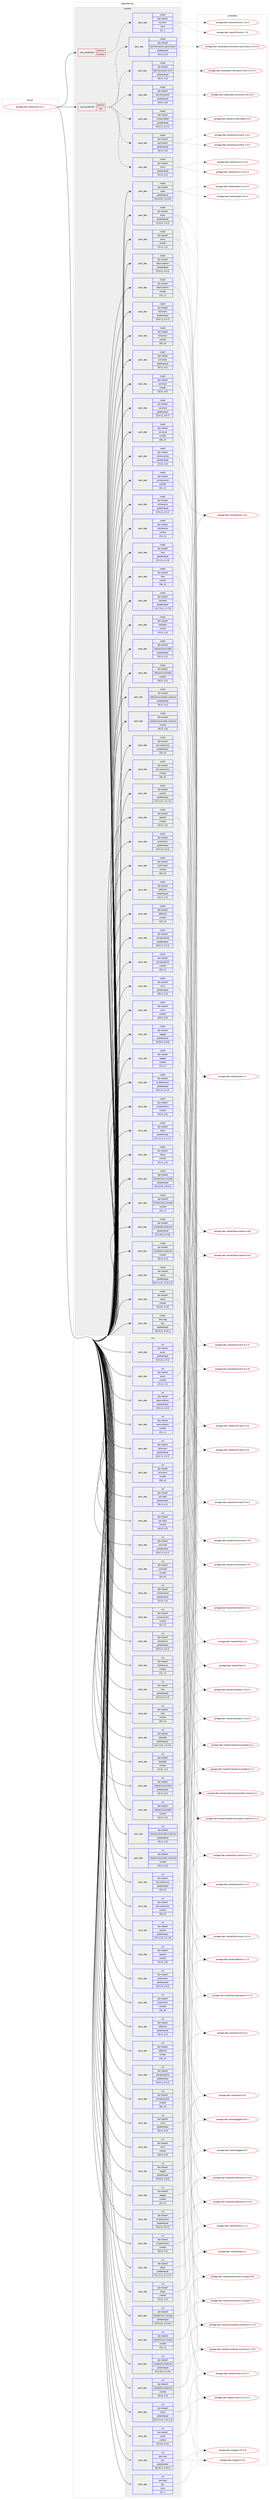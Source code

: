 digraph prolog {

# *************
# Graph options
# *************

newrank=true;
concentrate=true;
compound=true;
graph [rankdir=LR,fontname=Helvetica,fontsize=10,ranksep=1.5];#, ranksep=2.5, nodesep=0.2];
edge  [arrowhead=vee];
node  [fontname=Helvetica,fontsize=10];

# **********
# The ebuild
# **********

subgraph cluster_leftcol {
color=gray;
label=<<i>ebuild</i>>;
id [label="portage://dev-haskell/lens-5.1.1", color=red, width=4, href="../dev-haskell/lens-5.1.1.svg"];
}

# ****************
# The dependencies
# ****************

subgraph cluster_midcol {
color=gray;
label=<<i>dependencies</i>>;
subgraph cluster_compile {
fillcolor="#eeeeee";
style=filled;
label=<<i>compile</i>>;
subgraph cond21084 {
dependency84178 [label=<<TABLE BORDER="0" CELLBORDER="1" CELLSPACING="0" CELLPADDING="4"><TR><TD ROWSPAN="3" CELLPADDING="10">use_conditional</TD></TR><TR><TD>positive</TD></TR><TR><TD>hscolour</TD></TR></TABLE>>, shape=none, color=red];
subgraph pack62099 {
dependency84179 [label=<<TABLE BORDER="0" CELLBORDER="1" CELLSPACING="0" CELLPADDING="4" WIDTH="220"><TR><TD ROWSPAN="6" CELLPADDING="30">pack_dep</TD></TR><TR><TD WIDTH="110">install</TD></TR><TR><TD>dev-haskell</TD></TR><TR><TD>hscolour</TD></TR><TR><TD>none</TD></TR><TR><TD>[[],,,,]</TD></TR></TABLE>>, shape=none, color=blue];
}
dependency84178:e -> dependency84179:w [weight=20,style="dashed",arrowhead="vee"];
}
id:e -> dependency84178:w [weight=20,style="solid",arrowhead="vee"];
subgraph cond21085 {
dependency84180 [label=<<TABLE BORDER="0" CELLBORDER="1" CELLSPACING="0" CELLPADDING="4"><TR><TD ROWSPAN="3" CELLPADDING="10">use_conditional</TD></TR><TR><TD>positive</TD></TR><TR><TD>test</TD></TR></TABLE>>, shape=none, color=red];
subgraph pack62100 {
dependency84181 [label=<<TABLE BORDER="0" CELLBORDER="1" CELLSPACING="0" CELLPADDING="4" WIDTH="220"><TR><TD ROWSPAN="6" CELLPADDING="30">pack_dep</TD></TR><TR><TD WIDTH="110">install</TD></TR><TR><TD>dev-haskell</TD></TR><TR><TD>hunit</TD></TR><TR><TD>greaterequal</TD></TR><TR><TD>[[1,2],,,1.2]</TD></TR></TABLE>>, shape=none, color=blue];
}
dependency84180:e -> dependency84181:w [weight=20,style="dashed",arrowhead="vee"];
subgraph pack62101 {
dependency84182 [label=<<TABLE BORDER="0" CELLBORDER="1" CELLSPACING="0" CELLPADDING="4" WIDTH="220"><TR><TD ROWSPAN="6" CELLPADDING="30">pack_dep</TD></TR><TR><TD WIDTH="110">install</TD></TR><TR><TD>dev-haskell</TD></TR><TR><TD>quickcheck</TD></TR><TR><TD>greaterequal</TD></TR><TR><TD>[[2,4],,,2.4]</TD></TR></TABLE>>, shape=none, color=blue];
}
dependency84180:e -> dependency84182:w [weight=20,style="dashed",arrowhead="vee"];
subgraph pack62102 {
dependency84183 [label=<<TABLE BORDER="0" CELLBORDER="1" CELLSPACING="0" CELLPADDING="4" WIDTH="220"><TR><TD ROWSPAN="6" CELLPADDING="30">pack_dep</TD></TR><TR><TD WIDTH="110">install</TD></TR><TR><TD>dev-haskell</TD></TR><TR><TD>simple-reflect</TD></TR><TR><TD>greaterequal</TD></TR><TR><TD>[[0,3,1],,,0.3.1]</TD></TR></TABLE>>, shape=none, color=blue];
}
dependency84180:e -> dependency84183:w [weight=20,style="dashed",arrowhead="vee"];
subgraph pack62103 {
dependency84184 [label=<<TABLE BORDER="0" CELLBORDER="1" CELLSPACING="0" CELLPADDING="4" WIDTH="220"><TR><TD ROWSPAN="6" CELLPADDING="30">pack_dep</TD></TR><TR><TD WIDTH="110">install</TD></TR><TR><TD>dev-haskell</TD></TR><TR><TD>test-framework</TD></TR><TR><TD>greaterequal</TD></TR><TR><TD>[[0,6],,,0.6]</TD></TR></TABLE>>, shape=none, color=blue];
}
dependency84180:e -> dependency84184:w [weight=20,style="dashed",arrowhead="vee"];
subgraph pack62104 {
dependency84185 [label=<<TABLE BORDER="0" CELLBORDER="1" CELLSPACING="0" CELLPADDING="4" WIDTH="220"><TR><TD ROWSPAN="6" CELLPADDING="30">pack_dep</TD></TR><TR><TD WIDTH="110">install</TD></TR><TR><TD>dev-haskell</TD></TR><TR><TD>test-framework-hunit</TD></TR><TR><TD>greaterequal</TD></TR><TR><TD>[[0,2],,,0.2]</TD></TR></TABLE>>, shape=none, color=blue];
}
dependency84180:e -> dependency84185:w [weight=20,style="dashed",arrowhead="vee"];
subgraph pack62105 {
dependency84186 [label=<<TABLE BORDER="0" CELLBORDER="1" CELLSPACING="0" CELLPADDING="4" WIDTH="220"><TR><TD ROWSPAN="6" CELLPADDING="30">pack_dep</TD></TR><TR><TD WIDTH="110">install</TD></TR><TR><TD>dev-haskell</TD></TR><TR><TD>test-framework-quickcheck2</TD></TR><TR><TD>greaterequal</TD></TR><TR><TD>[[0,2],,,0.2]</TD></TR></TABLE>>, shape=none, color=blue];
}
dependency84180:e -> dependency84186:w [weight=20,style="dashed",arrowhead="vee"];
}
id:e -> dependency84180:w [weight=20,style="solid",arrowhead="vee"];
subgraph pack62106 {
dependency84187 [label=<<TABLE BORDER="0" CELLBORDER="1" CELLSPACING="0" CELLPADDING="4" WIDTH="220"><TR><TD ROWSPAN="6" CELLPADDING="30">pack_dep</TD></TR><TR><TD WIDTH="110">install</TD></TR><TR><TD>dev-haskell</TD></TR><TR><TD>assoc</TD></TR><TR><TD>greaterequal</TD></TR><TR><TD>[[1,0,2],,,1.0.2]</TD></TR></TABLE>>, shape=none, color=blue];
}
id:e -> dependency84187:w [weight=20,style="solid",arrowhead="vee"];
subgraph pack62107 {
dependency84188 [label=<<TABLE BORDER="0" CELLBORDER="1" CELLSPACING="0" CELLPADDING="4" WIDTH="220"><TR><TD ROWSPAN="6" CELLPADDING="30">pack_dep</TD></TR><TR><TD WIDTH="110">install</TD></TR><TR><TD>dev-haskell</TD></TR><TR><TD>assoc</TD></TR><TR><TD>smaller</TD></TR><TR><TD>[[1,1],,,1.1]</TD></TR></TABLE>>, shape=none, color=blue];
}
id:e -> dependency84188:w [weight=20,style="solid",arrowhead="vee"];
subgraph pack62108 {
dependency84189 [label=<<TABLE BORDER="0" CELLBORDER="1" CELLSPACING="0" CELLPADDING="4" WIDTH="220"><TR><TD ROWSPAN="6" CELLPADDING="30">pack_dep</TD></TR><TR><TD WIDTH="110">install</TD></TR><TR><TD>dev-haskell</TD></TR><TR><TD>base-orphans</TD></TR><TR><TD>greaterequal</TD></TR><TR><TD>[[0,5,2],,,0.5.2]</TD></TR></TABLE>>, shape=none, color=blue];
}
id:e -> dependency84189:w [weight=20,style="solid",arrowhead="vee"];
subgraph pack62109 {
dependency84190 [label=<<TABLE BORDER="0" CELLBORDER="1" CELLSPACING="0" CELLPADDING="4" WIDTH="220"><TR><TD ROWSPAN="6" CELLPADDING="30">pack_dep</TD></TR><TR><TD WIDTH="110">install</TD></TR><TR><TD>dev-haskell</TD></TR><TR><TD>base-orphans</TD></TR><TR><TD>smaller</TD></TR><TR><TD>[[1],,,1]</TD></TR></TABLE>>, shape=none, color=blue];
}
id:e -> dependency84190:w [weight=20,style="solid",arrowhead="vee"];
subgraph pack62110 {
dependency84191 [label=<<TABLE BORDER="0" CELLBORDER="1" CELLSPACING="0" CELLPADDING="4" WIDTH="220"><TR><TD ROWSPAN="6" CELLPADDING="30">pack_dep</TD></TR><TR><TD WIDTH="110">install</TD></TR><TR><TD>dev-haskell</TD></TR><TR><TD>bifunctors</TD></TR><TR><TD>greaterequal</TD></TR><TR><TD>[[5,5,7],,,5.5.7]</TD></TR></TABLE>>, shape=none, color=blue];
}
id:e -> dependency84191:w [weight=20,style="solid",arrowhead="vee"];
subgraph pack62111 {
dependency84192 [label=<<TABLE BORDER="0" CELLBORDER="1" CELLSPACING="0" CELLPADDING="4" WIDTH="220"><TR><TD ROWSPAN="6" CELLPADDING="30">pack_dep</TD></TR><TR><TD WIDTH="110">install</TD></TR><TR><TD>dev-haskell</TD></TR><TR><TD>bifunctors</TD></TR><TR><TD>smaller</TD></TR><TR><TD>[[6],,,6]</TD></TR></TABLE>>, shape=none, color=blue];
}
id:e -> dependency84192:w [weight=20,style="solid",arrowhead="vee"];
subgraph pack62112 {
dependency84193 [label=<<TABLE BORDER="0" CELLBORDER="1" CELLSPACING="0" CELLPADDING="4" WIDTH="220"><TR><TD ROWSPAN="6" CELLPADDING="30">pack_dep</TD></TR><TR><TD WIDTH="110">install</TD></TR><TR><TD>dev-haskell</TD></TR><TR><TD>cabal</TD></TR><TR><TD>greaterequal</TD></TR><TR><TD>[[3,2,0,0],,,3.2.0.0]</TD></TR></TABLE>>, shape=none, color=blue];
}
id:e -> dependency84193:w [weight=20,style="solid",arrowhead="vee"];
subgraph pack62113 {
dependency84194 [label=<<TABLE BORDER="0" CELLBORDER="1" CELLSPACING="0" CELLPADDING="4" WIDTH="220"><TR><TD ROWSPAN="6" CELLPADDING="30">pack_dep</TD></TR><TR><TD WIDTH="110">install</TD></TR><TR><TD>dev-haskell</TD></TR><TR><TD>call-stack</TD></TR><TR><TD>greaterequal</TD></TR><TR><TD>[[0,1],,,0.1]</TD></TR></TABLE>>, shape=none, color=blue];
}
id:e -> dependency84194:w [weight=20,style="solid",arrowhead="vee"];
subgraph pack62114 {
dependency84195 [label=<<TABLE BORDER="0" CELLBORDER="1" CELLSPACING="0" CELLPADDING="4" WIDTH="220"><TR><TD ROWSPAN="6" CELLPADDING="30">pack_dep</TD></TR><TR><TD WIDTH="110">install</TD></TR><TR><TD>dev-haskell</TD></TR><TR><TD>call-stack</TD></TR><TR><TD>smaller</TD></TR><TR><TD>[[0,5],,,0.5]</TD></TR></TABLE>>, shape=none, color=blue];
}
id:e -> dependency84195:w [weight=20,style="solid",arrowhead="vee"];
subgraph pack62115 {
dependency84196 [label=<<TABLE BORDER="0" CELLBORDER="1" CELLSPACING="0" CELLPADDING="4" WIDTH="220"><TR><TD ROWSPAN="6" CELLPADDING="30">pack_dep</TD></TR><TR><TD WIDTH="110">install</TD></TR><TR><TD>dev-haskell</TD></TR><TR><TD>comonad</TD></TR><TR><TD>greaterequal</TD></TR><TR><TD>[[5,0,7],,,5.0.7]</TD></TR></TABLE>>, shape=none, color=blue];
}
id:e -> dependency84196:w [weight=20,style="solid",arrowhead="vee"];
subgraph pack62116 {
dependency84197 [label=<<TABLE BORDER="0" CELLBORDER="1" CELLSPACING="0" CELLPADDING="4" WIDTH="220"><TR><TD ROWSPAN="6" CELLPADDING="30">pack_dep</TD></TR><TR><TD WIDTH="110">install</TD></TR><TR><TD>dev-haskell</TD></TR><TR><TD>comonad</TD></TR><TR><TD>smaller</TD></TR><TR><TD>[[6],,,6]</TD></TR></TABLE>>, shape=none, color=blue];
}
id:e -> dependency84197:w [weight=20,style="solid",arrowhead="vee"];
subgraph pack62117 {
dependency84198 [label=<<TABLE BORDER="0" CELLBORDER="1" CELLSPACING="0" CELLPADDING="4" WIDTH="220"><TR><TD ROWSPAN="6" CELLPADDING="30">pack_dep</TD></TR><TR><TD WIDTH="110">install</TD></TR><TR><TD>dev-haskell</TD></TR><TR><TD>contravariant</TD></TR><TR><TD>greaterequal</TD></TR><TR><TD>[[1,4],,,1.4]</TD></TR></TABLE>>, shape=none, color=blue];
}
id:e -> dependency84198:w [weight=20,style="solid",arrowhead="vee"];
subgraph pack62118 {
dependency84199 [label=<<TABLE BORDER="0" CELLBORDER="1" CELLSPACING="0" CELLPADDING="4" WIDTH="220"><TR><TD ROWSPAN="6" CELLPADDING="30">pack_dep</TD></TR><TR><TD WIDTH="110">install</TD></TR><TR><TD>dev-haskell</TD></TR><TR><TD>contravariant</TD></TR><TR><TD>smaller</TD></TR><TR><TD>[[2],,,2]</TD></TR></TABLE>>, shape=none, color=blue];
}
id:e -> dependency84199:w [weight=20,style="solid",arrowhead="vee"];
subgraph pack62119 {
dependency84200 [label=<<TABLE BORDER="0" CELLBORDER="1" CELLSPACING="0" CELLPADDING="4" WIDTH="220"><TR><TD ROWSPAN="6" CELLPADDING="30">pack_dep</TD></TR><TR><TD WIDTH="110">install</TD></TR><TR><TD>dev-haskell</TD></TR><TR><TD>distributive</TD></TR><TR><TD>greaterequal</TD></TR><TR><TD>[[0,5,1],,,0.5.1]</TD></TR></TABLE>>, shape=none, color=blue];
}
id:e -> dependency84200:w [weight=20,style="solid",arrowhead="vee"];
subgraph pack62120 {
dependency84201 [label=<<TABLE BORDER="0" CELLBORDER="1" CELLSPACING="0" CELLPADDING="4" WIDTH="220"><TR><TD ROWSPAN="6" CELLPADDING="30">pack_dep</TD></TR><TR><TD WIDTH="110">install</TD></TR><TR><TD>dev-haskell</TD></TR><TR><TD>distributive</TD></TR><TR><TD>smaller</TD></TR><TR><TD>[[1],,,1]</TD></TR></TABLE>>, shape=none, color=blue];
}
id:e -> dependency84201:w [weight=20,style="solid",arrowhead="vee"];
subgraph pack62121 {
dependency84202 [label=<<TABLE BORDER="0" CELLBORDER="1" CELLSPACING="0" CELLPADDING="4" WIDTH="220"><TR><TD ROWSPAN="6" CELLPADDING="30">pack_dep</TD></TR><TR><TD WIDTH="110">install</TD></TR><TR><TD>dev-haskell</TD></TR><TR><TD>free</TD></TR><TR><TD>greaterequal</TD></TR><TR><TD>[[5,1,5],,,5.1.5]</TD></TR></TABLE>>, shape=none, color=blue];
}
id:e -> dependency84202:w [weight=20,style="solid",arrowhead="vee"];
subgraph pack62122 {
dependency84203 [label=<<TABLE BORDER="0" CELLBORDER="1" CELLSPACING="0" CELLPADDING="4" WIDTH="220"><TR><TD ROWSPAN="6" CELLPADDING="30">pack_dep</TD></TR><TR><TD WIDTH="110">install</TD></TR><TR><TD>dev-haskell</TD></TR><TR><TD>free</TD></TR><TR><TD>smaller</TD></TR><TR><TD>[[6],,,6]</TD></TR></TABLE>>, shape=none, color=blue];
}
id:e -> dependency84203:w [weight=20,style="solid",arrowhead="vee"];
subgraph pack62123 {
dependency84204 [label=<<TABLE BORDER="0" CELLBORDER="1" CELLSPACING="0" CELLPADDING="4" WIDTH="220"><TR><TD ROWSPAN="6" CELLPADDING="30">pack_dep</TD></TR><TR><TD WIDTH="110">install</TD></TR><TR><TD>dev-haskell</TD></TR><TR><TD>hashable</TD></TR><TR><TD>greaterequal</TD></TR><TR><TD>[[1,2,7,0],,,1.2.7.0]</TD></TR></TABLE>>, shape=none, color=blue];
}
id:e -> dependency84204:w [weight=20,style="solid",arrowhead="vee"];
subgraph pack62124 {
dependency84205 [label=<<TABLE BORDER="0" CELLBORDER="1" CELLSPACING="0" CELLPADDING="4" WIDTH="220"><TR><TD ROWSPAN="6" CELLPADDING="30">pack_dep</TD></TR><TR><TD WIDTH="110">install</TD></TR><TR><TD>dev-haskell</TD></TR><TR><TD>hashable</TD></TR><TR><TD>smaller</TD></TR><TR><TD>[[1,5],,,1.5]</TD></TR></TABLE>>, shape=none, color=blue];
}
id:e -> dependency84205:w [weight=20,style="solid",arrowhead="vee"];
subgraph pack62125 {
dependency84206 [label=<<TABLE BORDER="0" CELLBORDER="1" CELLSPACING="0" CELLPADDING="4" WIDTH="220"><TR><TD ROWSPAN="6" CELLPADDING="30">pack_dep</TD></TR><TR><TD WIDTH="110">install</TD></TR><TR><TD>dev-haskell</TD></TR><TR><TD>indexed-traversable</TD></TR><TR><TD>greaterequal</TD></TR><TR><TD>[[0,1],,,0.1]</TD></TR></TABLE>>, shape=none, color=blue];
}
id:e -> dependency84206:w [weight=20,style="solid",arrowhead="vee"];
subgraph pack62126 {
dependency84207 [label=<<TABLE BORDER="0" CELLBORDER="1" CELLSPACING="0" CELLPADDING="4" WIDTH="220"><TR><TD ROWSPAN="6" CELLPADDING="30">pack_dep</TD></TR><TR><TD WIDTH="110">install</TD></TR><TR><TD>dev-haskell</TD></TR><TR><TD>indexed-traversable</TD></TR><TR><TD>smaller</TD></TR><TR><TD>[[0,2],,,0.2]</TD></TR></TABLE>>, shape=none, color=blue];
}
id:e -> dependency84207:w [weight=20,style="solid",arrowhead="vee"];
subgraph pack62127 {
dependency84208 [label=<<TABLE BORDER="0" CELLBORDER="1" CELLSPACING="0" CELLPADDING="4" WIDTH="220"><TR><TD ROWSPAN="6" CELLPADDING="30">pack_dep</TD></TR><TR><TD WIDTH="110">install</TD></TR><TR><TD>dev-haskell</TD></TR><TR><TD>indexed-traversable-instances</TD></TR><TR><TD>greaterequal</TD></TR><TR><TD>[[0,1],,,0.1]</TD></TR></TABLE>>, shape=none, color=blue];
}
id:e -> dependency84208:w [weight=20,style="solid",arrowhead="vee"];
subgraph pack62128 {
dependency84209 [label=<<TABLE BORDER="0" CELLBORDER="1" CELLSPACING="0" CELLPADDING="4" WIDTH="220"><TR><TD ROWSPAN="6" CELLPADDING="30">pack_dep</TD></TR><TR><TD WIDTH="110">install</TD></TR><TR><TD>dev-haskell</TD></TR><TR><TD>indexed-traversable-instances</TD></TR><TR><TD>smaller</TD></TR><TR><TD>[[0,2],,,0.2]</TD></TR></TABLE>>, shape=none, color=blue];
}
id:e -> dependency84209:w [weight=20,style="solid",arrowhead="vee"];
subgraph pack62129 {
dependency84210 [label=<<TABLE BORDER="0" CELLBORDER="1" CELLSPACING="0" CELLPADDING="4" WIDTH="220"><TR><TD ROWSPAN="6" CELLPADDING="30">pack_dep</TD></TR><TR><TD WIDTH="110">install</TD></TR><TR><TD>dev-haskell</TD></TR><TR><TD>kan-extensions</TD></TR><TR><TD>greaterequal</TD></TR><TR><TD>[[5],,,5]</TD></TR></TABLE>>, shape=none, color=blue];
}
id:e -> dependency84210:w [weight=20,style="solid",arrowhead="vee"];
subgraph pack62130 {
dependency84211 [label=<<TABLE BORDER="0" CELLBORDER="1" CELLSPACING="0" CELLPADDING="4" WIDTH="220"><TR><TD ROWSPAN="6" CELLPADDING="30">pack_dep</TD></TR><TR><TD WIDTH="110">install</TD></TR><TR><TD>dev-haskell</TD></TR><TR><TD>kan-extensions</TD></TR><TR><TD>smaller</TD></TR><TR><TD>[[6],,,6]</TD></TR></TABLE>>, shape=none, color=blue];
}
id:e -> dependency84211:w [weight=20,style="solid",arrowhead="vee"];
subgraph pack62131 {
dependency84212 [label=<<TABLE BORDER="0" CELLBORDER="1" CELLSPACING="0" CELLPADDING="4" WIDTH="220"><TR><TD ROWSPAN="6" CELLPADDING="30">pack_dep</TD></TR><TR><TD WIDTH="110">install</TD></TR><TR><TD>dev-haskell</TD></TR><TR><TD>parallel</TD></TR><TR><TD>greaterequal</TD></TR><TR><TD>[[3,2,1,0],,,3.2.1.0]</TD></TR></TABLE>>, shape=none, color=blue];
}
id:e -> dependency84212:w [weight=20,style="solid",arrowhead="vee"];
subgraph pack62132 {
dependency84213 [label=<<TABLE BORDER="0" CELLBORDER="1" CELLSPACING="0" CELLPADDING="4" WIDTH="220"><TR><TD ROWSPAN="6" CELLPADDING="30">pack_dep</TD></TR><TR><TD WIDTH="110">install</TD></TR><TR><TD>dev-haskell</TD></TR><TR><TD>parallel</TD></TR><TR><TD>smaller</TD></TR><TR><TD>[[3,3],,,3.3]</TD></TR></TABLE>>, shape=none, color=blue];
}
id:e -> dependency84213:w [weight=20,style="solid",arrowhead="vee"];
subgraph pack62133 {
dependency84214 [label=<<TABLE BORDER="0" CELLBORDER="1" CELLSPACING="0" CELLPADDING="4" WIDTH="220"><TR><TD ROWSPAN="6" CELLPADDING="30">pack_dep</TD></TR><TR><TD WIDTH="110">install</TD></TR><TR><TD>dev-haskell</TD></TR><TR><TD>profunctors</TD></TR><TR><TD>greaterequal</TD></TR><TR><TD>[[5,5,2],,,5.5.2]</TD></TR></TABLE>>, shape=none, color=blue];
}
id:e -> dependency84214:w [weight=20,style="solid",arrowhead="vee"];
subgraph pack62134 {
dependency84215 [label=<<TABLE BORDER="0" CELLBORDER="1" CELLSPACING="0" CELLPADDING="4" WIDTH="220"><TR><TD ROWSPAN="6" CELLPADDING="30">pack_dep</TD></TR><TR><TD WIDTH="110">install</TD></TR><TR><TD>dev-haskell</TD></TR><TR><TD>profunctors</TD></TR><TR><TD>smaller</TD></TR><TR><TD>[[6],,,6]</TD></TR></TABLE>>, shape=none, color=blue];
}
id:e -> dependency84215:w [weight=20,style="solid",arrowhead="vee"];
subgraph pack62135 {
dependency84216 [label=<<TABLE BORDER="0" CELLBORDER="1" CELLSPACING="0" CELLPADDING="4" WIDTH="220"><TR><TD ROWSPAN="6" CELLPADDING="30">pack_dep</TD></TR><TR><TD WIDTH="110">install</TD></TR><TR><TD>dev-haskell</TD></TR><TR><TD>reflection</TD></TR><TR><TD>greaterequal</TD></TR><TR><TD>[[2,1],,,2.1]</TD></TR></TABLE>>, shape=none, color=blue];
}
id:e -> dependency84216:w [weight=20,style="solid",arrowhead="vee"];
subgraph pack62136 {
dependency84217 [label=<<TABLE BORDER="0" CELLBORDER="1" CELLSPACING="0" CELLPADDING="4" WIDTH="220"><TR><TD ROWSPAN="6" CELLPADDING="30">pack_dep</TD></TR><TR><TD WIDTH="110">install</TD></TR><TR><TD>dev-haskell</TD></TR><TR><TD>reflection</TD></TR><TR><TD>smaller</TD></TR><TR><TD>[[3],,,3]</TD></TR></TABLE>>, shape=none, color=blue];
}
id:e -> dependency84217:w [weight=20,style="solid",arrowhead="vee"];
subgraph pack62137 {
dependency84218 [label=<<TABLE BORDER="0" CELLBORDER="1" CELLSPACING="0" CELLPADDING="4" WIDTH="220"><TR><TD ROWSPAN="6" CELLPADDING="30">pack_dep</TD></TR><TR><TD WIDTH="110">install</TD></TR><TR><TD>dev-haskell</TD></TR><TR><TD>semigroupoids</TD></TR><TR><TD>greaterequal</TD></TR><TR><TD>[[5,0,1],,,5.0.1]</TD></TR></TABLE>>, shape=none, color=blue];
}
id:e -> dependency84218:w [weight=20,style="solid",arrowhead="vee"];
subgraph pack62138 {
dependency84219 [label=<<TABLE BORDER="0" CELLBORDER="1" CELLSPACING="0" CELLPADDING="4" WIDTH="220"><TR><TD ROWSPAN="6" CELLPADDING="30">pack_dep</TD></TR><TR><TD WIDTH="110">install</TD></TR><TR><TD>dev-haskell</TD></TR><TR><TD>semigroupoids</TD></TR><TR><TD>smaller</TD></TR><TR><TD>[[6],,,6]</TD></TR></TABLE>>, shape=none, color=blue];
}
id:e -> dependency84219:w [weight=20,style="solid",arrowhead="vee"];
subgraph pack62139 {
dependency84220 [label=<<TABLE BORDER="0" CELLBORDER="1" CELLSPACING="0" CELLPADDING="4" WIDTH="220"><TR><TD ROWSPAN="6" CELLPADDING="30">pack_dep</TD></TR><TR><TD WIDTH="110">install</TD></TR><TR><TD>dev-haskell</TD></TR><TR><TD>strict</TD></TR><TR><TD>greaterequal</TD></TR><TR><TD>[[0,4],,,0.4]</TD></TR></TABLE>>, shape=none, color=blue];
}
id:e -> dependency84220:w [weight=20,style="solid",arrowhead="vee"];
subgraph pack62140 {
dependency84221 [label=<<TABLE BORDER="0" CELLBORDER="1" CELLSPACING="0" CELLPADDING="4" WIDTH="220"><TR><TD ROWSPAN="6" CELLPADDING="30">pack_dep</TD></TR><TR><TD WIDTH="110">install</TD></TR><TR><TD>dev-haskell</TD></TR><TR><TD>strict</TD></TR><TR><TD>smaller</TD></TR><TR><TD>[[0,5],,,0.5]</TD></TR></TABLE>>, shape=none, color=blue];
}
id:e -> dependency84221:w [weight=20,style="solid",arrowhead="vee"];
subgraph pack62141 {
dependency84222 [label=<<TABLE BORDER="0" CELLBORDER="1" CELLSPACING="0" CELLPADDING="4" WIDTH="220"><TR><TD ROWSPAN="6" CELLPADDING="30">pack_dep</TD></TR><TR><TD WIDTH="110">install</TD></TR><TR><TD>dev-haskell</TD></TR><TR><TD>tagged</TD></TR><TR><TD>greaterequal</TD></TR><TR><TD>[[0,8,6],,,0.8.6]</TD></TR></TABLE>>, shape=none, color=blue];
}
id:e -> dependency84222:w [weight=20,style="solid",arrowhead="vee"];
subgraph pack62142 {
dependency84223 [label=<<TABLE BORDER="0" CELLBORDER="1" CELLSPACING="0" CELLPADDING="4" WIDTH="220"><TR><TD ROWSPAN="6" CELLPADDING="30">pack_dep</TD></TR><TR><TD WIDTH="110">install</TD></TR><TR><TD>dev-haskell</TD></TR><TR><TD>tagged</TD></TR><TR><TD>smaller</TD></TR><TR><TD>[[1],,,1]</TD></TR></TABLE>>, shape=none, color=blue];
}
id:e -> dependency84223:w [weight=20,style="solid",arrowhead="vee"];
subgraph pack62143 {
dependency84224 [label=<<TABLE BORDER="0" CELLBORDER="1" CELLSPACING="0" CELLPADDING="4" WIDTH="220"><TR><TD ROWSPAN="6" CELLPADDING="30">pack_dep</TD></TR><TR><TD WIDTH="110">install</TD></TR><TR><TD>dev-haskell</TD></TR><TR><TD>th-abstraction</TD></TR><TR><TD>greaterequal</TD></TR><TR><TD>[[0,4,1],,,0.4.1]</TD></TR></TABLE>>, shape=none, color=blue];
}
id:e -> dependency84224:w [weight=20,style="solid",arrowhead="vee"];
subgraph pack62144 {
dependency84225 [label=<<TABLE BORDER="0" CELLBORDER="1" CELLSPACING="0" CELLPADDING="4" WIDTH="220"><TR><TD ROWSPAN="6" CELLPADDING="30">pack_dep</TD></TR><TR><TD WIDTH="110">install</TD></TR><TR><TD>dev-haskell</TD></TR><TR><TD>th-abstraction</TD></TR><TR><TD>smaller</TD></TR><TR><TD>[[0,5],,,0.5]</TD></TR></TABLE>>, shape=none, color=blue];
}
id:e -> dependency84225:w [weight=20,style="solid",arrowhead="vee"];
subgraph pack62145 {
dependency84226 [label=<<TABLE BORDER="0" CELLBORDER="1" CELLSPACING="0" CELLPADDING="4" WIDTH="220"><TR><TD ROWSPAN="6" CELLPADDING="30">pack_dep</TD></TR><TR><TD WIDTH="110">install</TD></TR><TR><TD>dev-haskell</TD></TR><TR><TD>these</TD></TR><TR><TD>greaterequal</TD></TR><TR><TD>[[1,1,1,1],,,1.1.1.1]</TD></TR></TABLE>>, shape=none, color=blue];
}
id:e -> dependency84226:w [weight=20,style="solid",arrowhead="vee"];
subgraph pack62146 {
dependency84227 [label=<<TABLE BORDER="0" CELLBORDER="1" CELLSPACING="0" CELLPADDING="4" WIDTH="220"><TR><TD ROWSPAN="6" CELLPADDING="30">pack_dep</TD></TR><TR><TD WIDTH="110">install</TD></TR><TR><TD>dev-haskell</TD></TR><TR><TD>these</TD></TR><TR><TD>smaller</TD></TR><TR><TD>[[1,2],,,1.2]</TD></TR></TABLE>>, shape=none, color=blue];
}
id:e -> dependency84227:w [weight=20,style="solid",arrowhead="vee"];
subgraph pack62147 {
dependency84228 [label=<<TABLE BORDER="0" CELLBORDER="1" CELLSPACING="0" CELLPADDING="4" WIDTH="220"><TR><TD ROWSPAN="6" CELLPADDING="30">pack_dep</TD></TR><TR><TD WIDTH="110">install</TD></TR><TR><TD>dev-haskell</TD></TR><TR><TD>transformers-compat</TD></TR><TR><TD>greaterequal</TD></TR><TR><TD>[[0,5,0,4],,,0.5.0.4]</TD></TR></TABLE>>, shape=none, color=blue];
}
id:e -> dependency84228:w [weight=20,style="solid",arrowhead="vee"];
subgraph pack62148 {
dependency84229 [label=<<TABLE BORDER="0" CELLBORDER="1" CELLSPACING="0" CELLPADDING="4" WIDTH="220"><TR><TD ROWSPAN="6" CELLPADDING="30">pack_dep</TD></TR><TR><TD WIDTH="110">install</TD></TR><TR><TD>dev-haskell</TD></TR><TR><TD>transformers-compat</TD></TR><TR><TD>smaller</TD></TR><TR><TD>[[1],,,1]</TD></TR></TABLE>>, shape=none, color=blue];
}
id:e -> dependency84229:w [weight=20,style="solid",arrowhead="vee"];
subgraph pack62149 {
dependency84230 [label=<<TABLE BORDER="0" CELLBORDER="1" CELLSPACING="0" CELLPADDING="4" WIDTH="220"><TR><TD ROWSPAN="6" CELLPADDING="30">pack_dep</TD></TR><TR><TD WIDTH="110">install</TD></TR><TR><TD>dev-haskell</TD></TR><TR><TD>unordered-containers</TD></TR><TR><TD>greaterequal</TD></TR><TR><TD>[[0,2,10],,,0.2.10]</TD></TR></TABLE>>, shape=none, color=blue];
}
id:e -> dependency84230:w [weight=20,style="solid",arrowhead="vee"];
subgraph pack62150 {
dependency84231 [label=<<TABLE BORDER="0" CELLBORDER="1" CELLSPACING="0" CELLPADDING="4" WIDTH="220"><TR><TD ROWSPAN="6" CELLPADDING="30">pack_dep</TD></TR><TR><TD WIDTH="110">install</TD></TR><TR><TD>dev-haskell</TD></TR><TR><TD>unordered-containers</TD></TR><TR><TD>smaller</TD></TR><TR><TD>[[0,3],,,0.3]</TD></TR></TABLE>>, shape=none, color=blue];
}
id:e -> dependency84231:w [weight=20,style="solid",arrowhead="vee"];
subgraph pack62151 {
dependency84232 [label=<<TABLE BORDER="0" CELLBORDER="1" CELLSPACING="0" CELLPADDING="4" WIDTH="220"><TR><TD ROWSPAN="6" CELLPADDING="30">pack_dep</TD></TR><TR><TD WIDTH="110">install</TD></TR><TR><TD>dev-haskell</TD></TR><TR><TD>vector</TD></TR><TR><TD>greaterequal</TD></TR><TR><TD>[[0,12,1,2],,,0.12.1.2]</TD></TR></TABLE>>, shape=none, color=blue];
}
id:e -> dependency84232:w [weight=20,style="solid",arrowhead="vee"];
subgraph pack62152 {
dependency84233 [label=<<TABLE BORDER="0" CELLBORDER="1" CELLSPACING="0" CELLPADDING="4" WIDTH="220"><TR><TD ROWSPAN="6" CELLPADDING="30">pack_dep</TD></TR><TR><TD WIDTH="110">install</TD></TR><TR><TD>dev-haskell</TD></TR><TR><TD>vector</TD></TR><TR><TD>smaller</TD></TR><TR><TD>[[0,13],,,0.13]</TD></TR></TABLE>>, shape=none, color=blue];
}
id:e -> dependency84233:w [weight=20,style="solid",arrowhead="vee"];
subgraph pack62153 {
dependency84234 [label=<<TABLE BORDER="0" CELLBORDER="1" CELLSPACING="0" CELLPADDING="4" WIDTH="220"><TR><TD ROWSPAN="6" CELLPADDING="30">pack_dep</TD></TR><TR><TD WIDTH="110">install</TD></TR><TR><TD>dev-lang</TD></TR><TR><TD>ghc</TD></TR><TR><TD>greaterequal</TD></TR><TR><TD>[[8,10,1],,,8.10.1]</TD></TR></TABLE>>, shape=none, color=blue];
}
id:e -> dependency84234:w [weight=20,style="solid",arrowhead="vee"];
}
subgraph cluster_compileandrun {
fillcolor="#eeeeee";
style=filled;
label=<<i>compile and run</i>>;
}
subgraph cluster_run {
fillcolor="#eeeeee";
style=filled;
label=<<i>run</i>>;
subgraph pack62154 {
dependency84235 [label=<<TABLE BORDER="0" CELLBORDER="1" CELLSPACING="0" CELLPADDING="4" WIDTH="220"><TR><TD ROWSPAN="6" CELLPADDING="30">pack_dep</TD></TR><TR><TD WIDTH="110">run</TD></TR><TR><TD>dev-haskell</TD></TR><TR><TD>assoc</TD></TR><TR><TD>greaterequal</TD></TR><TR><TD>[[1,0,2],,,1.0.2]</TD></TR></TABLE>>, shape=none, color=blue];
}
id:e -> dependency84235:w [weight=20,style="solid",arrowhead="odot"];
subgraph pack62155 {
dependency84236 [label=<<TABLE BORDER="0" CELLBORDER="1" CELLSPACING="0" CELLPADDING="4" WIDTH="220"><TR><TD ROWSPAN="6" CELLPADDING="30">pack_dep</TD></TR><TR><TD WIDTH="110">run</TD></TR><TR><TD>dev-haskell</TD></TR><TR><TD>assoc</TD></TR><TR><TD>smaller</TD></TR><TR><TD>[[1,1],,,1.1]</TD></TR></TABLE>>, shape=none, color=blue];
}
id:e -> dependency84236:w [weight=20,style="solid",arrowhead="odot"];
subgraph pack62156 {
dependency84237 [label=<<TABLE BORDER="0" CELLBORDER="1" CELLSPACING="0" CELLPADDING="4" WIDTH="220"><TR><TD ROWSPAN="6" CELLPADDING="30">pack_dep</TD></TR><TR><TD WIDTH="110">run</TD></TR><TR><TD>dev-haskell</TD></TR><TR><TD>base-orphans</TD></TR><TR><TD>greaterequal</TD></TR><TR><TD>[[0,5,2],,,0.5.2]</TD></TR></TABLE>>, shape=none, color=blue];
}
id:e -> dependency84237:w [weight=20,style="solid",arrowhead="odot"];
subgraph pack62157 {
dependency84238 [label=<<TABLE BORDER="0" CELLBORDER="1" CELLSPACING="0" CELLPADDING="4" WIDTH="220"><TR><TD ROWSPAN="6" CELLPADDING="30">pack_dep</TD></TR><TR><TD WIDTH="110">run</TD></TR><TR><TD>dev-haskell</TD></TR><TR><TD>base-orphans</TD></TR><TR><TD>smaller</TD></TR><TR><TD>[[1],,,1]</TD></TR></TABLE>>, shape=none, color=blue];
}
id:e -> dependency84238:w [weight=20,style="solid",arrowhead="odot"];
subgraph pack62158 {
dependency84239 [label=<<TABLE BORDER="0" CELLBORDER="1" CELLSPACING="0" CELLPADDING="4" WIDTH="220"><TR><TD ROWSPAN="6" CELLPADDING="30">pack_dep</TD></TR><TR><TD WIDTH="110">run</TD></TR><TR><TD>dev-haskell</TD></TR><TR><TD>bifunctors</TD></TR><TR><TD>greaterequal</TD></TR><TR><TD>[[5,5,7],,,5.5.7]</TD></TR></TABLE>>, shape=none, color=blue];
}
id:e -> dependency84239:w [weight=20,style="solid",arrowhead="odot"];
subgraph pack62159 {
dependency84240 [label=<<TABLE BORDER="0" CELLBORDER="1" CELLSPACING="0" CELLPADDING="4" WIDTH="220"><TR><TD ROWSPAN="6" CELLPADDING="30">pack_dep</TD></TR><TR><TD WIDTH="110">run</TD></TR><TR><TD>dev-haskell</TD></TR><TR><TD>bifunctors</TD></TR><TR><TD>smaller</TD></TR><TR><TD>[[6],,,6]</TD></TR></TABLE>>, shape=none, color=blue];
}
id:e -> dependency84240:w [weight=20,style="solid",arrowhead="odot"];
subgraph pack62160 {
dependency84241 [label=<<TABLE BORDER="0" CELLBORDER="1" CELLSPACING="0" CELLPADDING="4" WIDTH="220"><TR><TD ROWSPAN="6" CELLPADDING="30">pack_dep</TD></TR><TR><TD WIDTH="110">run</TD></TR><TR><TD>dev-haskell</TD></TR><TR><TD>call-stack</TD></TR><TR><TD>greaterequal</TD></TR><TR><TD>[[0,1],,,0.1]</TD></TR></TABLE>>, shape=none, color=blue];
}
id:e -> dependency84241:w [weight=20,style="solid",arrowhead="odot"];
subgraph pack62161 {
dependency84242 [label=<<TABLE BORDER="0" CELLBORDER="1" CELLSPACING="0" CELLPADDING="4" WIDTH="220"><TR><TD ROWSPAN="6" CELLPADDING="30">pack_dep</TD></TR><TR><TD WIDTH="110">run</TD></TR><TR><TD>dev-haskell</TD></TR><TR><TD>call-stack</TD></TR><TR><TD>smaller</TD></TR><TR><TD>[[0,5],,,0.5]</TD></TR></TABLE>>, shape=none, color=blue];
}
id:e -> dependency84242:w [weight=20,style="solid",arrowhead="odot"];
subgraph pack62162 {
dependency84243 [label=<<TABLE BORDER="0" CELLBORDER="1" CELLSPACING="0" CELLPADDING="4" WIDTH="220"><TR><TD ROWSPAN="6" CELLPADDING="30">pack_dep</TD></TR><TR><TD WIDTH="110">run</TD></TR><TR><TD>dev-haskell</TD></TR><TR><TD>comonad</TD></TR><TR><TD>greaterequal</TD></TR><TR><TD>[[5,0,7],,,5.0.7]</TD></TR></TABLE>>, shape=none, color=blue];
}
id:e -> dependency84243:w [weight=20,style="solid",arrowhead="odot"];
subgraph pack62163 {
dependency84244 [label=<<TABLE BORDER="0" CELLBORDER="1" CELLSPACING="0" CELLPADDING="4" WIDTH="220"><TR><TD ROWSPAN="6" CELLPADDING="30">pack_dep</TD></TR><TR><TD WIDTH="110">run</TD></TR><TR><TD>dev-haskell</TD></TR><TR><TD>comonad</TD></TR><TR><TD>smaller</TD></TR><TR><TD>[[6],,,6]</TD></TR></TABLE>>, shape=none, color=blue];
}
id:e -> dependency84244:w [weight=20,style="solid",arrowhead="odot"];
subgraph pack62164 {
dependency84245 [label=<<TABLE BORDER="0" CELLBORDER="1" CELLSPACING="0" CELLPADDING="4" WIDTH="220"><TR><TD ROWSPAN="6" CELLPADDING="30">pack_dep</TD></TR><TR><TD WIDTH="110">run</TD></TR><TR><TD>dev-haskell</TD></TR><TR><TD>contravariant</TD></TR><TR><TD>greaterequal</TD></TR><TR><TD>[[1,4],,,1.4]</TD></TR></TABLE>>, shape=none, color=blue];
}
id:e -> dependency84245:w [weight=20,style="solid",arrowhead="odot"];
subgraph pack62165 {
dependency84246 [label=<<TABLE BORDER="0" CELLBORDER="1" CELLSPACING="0" CELLPADDING="4" WIDTH="220"><TR><TD ROWSPAN="6" CELLPADDING="30">pack_dep</TD></TR><TR><TD WIDTH="110">run</TD></TR><TR><TD>dev-haskell</TD></TR><TR><TD>contravariant</TD></TR><TR><TD>smaller</TD></TR><TR><TD>[[2],,,2]</TD></TR></TABLE>>, shape=none, color=blue];
}
id:e -> dependency84246:w [weight=20,style="solid",arrowhead="odot"];
subgraph pack62166 {
dependency84247 [label=<<TABLE BORDER="0" CELLBORDER="1" CELLSPACING="0" CELLPADDING="4" WIDTH="220"><TR><TD ROWSPAN="6" CELLPADDING="30">pack_dep</TD></TR><TR><TD WIDTH="110">run</TD></TR><TR><TD>dev-haskell</TD></TR><TR><TD>distributive</TD></TR><TR><TD>greaterequal</TD></TR><TR><TD>[[0,5,1],,,0.5.1]</TD></TR></TABLE>>, shape=none, color=blue];
}
id:e -> dependency84247:w [weight=20,style="solid",arrowhead="odot"];
subgraph pack62167 {
dependency84248 [label=<<TABLE BORDER="0" CELLBORDER="1" CELLSPACING="0" CELLPADDING="4" WIDTH="220"><TR><TD ROWSPAN="6" CELLPADDING="30">pack_dep</TD></TR><TR><TD WIDTH="110">run</TD></TR><TR><TD>dev-haskell</TD></TR><TR><TD>distributive</TD></TR><TR><TD>smaller</TD></TR><TR><TD>[[1],,,1]</TD></TR></TABLE>>, shape=none, color=blue];
}
id:e -> dependency84248:w [weight=20,style="solid",arrowhead="odot"];
subgraph pack62168 {
dependency84249 [label=<<TABLE BORDER="0" CELLBORDER="1" CELLSPACING="0" CELLPADDING="4" WIDTH="220"><TR><TD ROWSPAN="6" CELLPADDING="30">pack_dep</TD></TR><TR><TD WIDTH="110">run</TD></TR><TR><TD>dev-haskell</TD></TR><TR><TD>free</TD></TR><TR><TD>greaterequal</TD></TR><TR><TD>[[5,1,5],,,5.1.5]</TD></TR></TABLE>>, shape=none, color=blue];
}
id:e -> dependency84249:w [weight=20,style="solid",arrowhead="odot"];
subgraph pack62169 {
dependency84250 [label=<<TABLE BORDER="0" CELLBORDER="1" CELLSPACING="0" CELLPADDING="4" WIDTH="220"><TR><TD ROWSPAN="6" CELLPADDING="30">pack_dep</TD></TR><TR><TD WIDTH="110">run</TD></TR><TR><TD>dev-haskell</TD></TR><TR><TD>free</TD></TR><TR><TD>smaller</TD></TR><TR><TD>[[6],,,6]</TD></TR></TABLE>>, shape=none, color=blue];
}
id:e -> dependency84250:w [weight=20,style="solid",arrowhead="odot"];
subgraph pack62170 {
dependency84251 [label=<<TABLE BORDER="0" CELLBORDER="1" CELLSPACING="0" CELLPADDING="4" WIDTH="220"><TR><TD ROWSPAN="6" CELLPADDING="30">pack_dep</TD></TR><TR><TD WIDTH="110">run</TD></TR><TR><TD>dev-haskell</TD></TR><TR><TD>hashable</TD></TR><TR><TD>greaterequal</TD></TR><TR><TD>[[1,2,7,0],,,1.2.7.0]</TD></TR></TABLE>>, shape=none, color=blue];
}
id:e -> dependency84251:w [weight=20,style="solid",arrowhead="odot"];
subgraph pack62171 {
dependency84252 [label=<<TABLE BORDER="0" CELLBORDER="1" CELLSPACING="0" CELLPADDING="4" WIDTH="220"><TR><TD ROWSPAN="6" CELLPADDING="30">pack_dep</TD></TR><TR><TD WIDTH="110">run</TD></TR><TR><TD>dev-haskell</TD></TR><TR><TD>hashable</TD></TR><TR><TD>smaller</TD></TR><TR><TD>[[1,5],,,1.5]</TD></TR></TABLE>>, shape=none, color=blue];
}
id:e -> dependency84252:w [weight=20,style="solid",arrowhead="odot"];
subgraph pack62172 {
dependency84253 [label=<<TABLE BORDER="0" CELLBORDER="1" CELLSPACING="0" CELLPADDING="4" WIDTH="220"><TR><TD ROWSPAN="6" CELLPADDING="30">pack_dep</TD></TR><TR><TD WIDTH="110">run</TD></TR><TR><TD>dev-haskell</TD></TR><TR><TD>indexed-traversable</TD></TR><TR><TD>greaterequal</TD></TR><TR><TD>[[0,1],,,0.1]</TD></TR></TABLE>>, shape=none, color=blue];
}
id:e -> dependency84253:w [weight=20,style="solid",arrowhead="odot"];
subgraph pack62173 {
dependency84254 [label=<<TABLE BORDER="0" CELLBORDER="1" CELLSPACING="0" CELLPADDING="4" WIDTH="220"><TR><TD ROWSPAN="6" CELLPADDING="30">pack_dep</TD></TR><TR><TD WIDTH="110">run</TD></TR><TR><TD>dev-haskell</TD></TR><TR><TD>indexed-traversable</TD></TR><TR><TD>smaller</TD></TR><TR><TD>[[0,2],,,0.2]</TD></TR></TABLE>>, shape=none, color=blue];
}
id:e -> dependency84254:w [weight=20,style="solid",arrowhead="odot"];
subgraph pack62174 {
dependency84255 [label=<<TABLE BORDER="0" CELLBORDER="1" CELLSPACING="0" CELLPADDING="4" WIDTH="220"><TR><TD ROWSPAN="6" CELLPADDING="30">pack_dep</TD></TR><TR><TD WIDTH="110">run</TD></TR><TR><TD>dev-haskell</TD></TR><TR><TD>indexed-traversable-instances</TD></TR><TR><TD>greaterequal</TD></TR><TR><TD>[[0,1],,,0.1]</TD></TR></TABLE>>, shape=none, color=blue];
}
id:e -> dependency84255:w [weight=20,style="solid",arrowhead="odot"];
subgraph pack62175 {
dependency84256 [label=<<TABLE BORDER="0" CELLBORDER="1" CELLSPACING="0" CELLPADDING="4" WIDTH="220"><TR><TD ROWSPAN="6" CELLPADDING="30">pack_dep</TD></TR><TR><TD WIDTH="110">run</TD></TR><TR><TD>dev-haskell</TD></TR><TR><TD>indexed-traversable-instances</TD></TR><TR><TD>smaller</TD></TR><TR><TD>[[0,2],,,0.2]</TD></TR></TABLE>>, shape=none, color=blue];
}
id:e -> dependency84256:w [weight=20,style="solid",arrowhead="odot"];
subgraph pack62176 {
dependency84257 [label=<<TABLE BORDER="0" CELLBORDER="1" CELLSPACING="0" CELLPADDING="4" WIDTH="220"><TR><TD ROWSPAN="6" CELLPADDING="30">pack_dep</TD></TR><TR><TD WIDTH="110">run</TD></TR><TR><TD>dev-haskell</TD></TR><TR><TD>kan-extensions</TD></TR><TR><TD>greaterequal</TD></TR><TR><TD>[[5],,,5]</TD></TR></TABLE>>, shape=none, color=blue];
}
id:e -> dependency84257:w [weight=20,style="solid",arrowhead="odot"];
subgraph pack62177 {
dependency84258 [label=<<TABLE BORDER="0" CELLBORDER="1" CELLSPACING="0" CELLPADDING="4" WIDTH="220"><TR><TD ROWSPAN="6" CELLPADDING="30">pack_dep</TD></TR><TR><TD WIDTH="110">run</TD></TR><TR><TD>dev-haskell</TD></TR><TR><TD>kan-extensions</TD></TR><TR><TD>smaller</TD></TR><TR><TD>[[6],,,6]</TD></TR></TABLE>>, shape=none, color=blue];
}
id:e -> dependency84258:w [weight=20,style="solid",arrowhead="odot"];
subgraph pack62178 {
dependency84259 [label=<<TABLE BORDER="0" CELLBORDER="1" CELLSPACING="0" CELLPADDING="4" WIDTH="220"><TR><TD ROWSPAN="6" CELLPADDING="30">pack_dep</TD></TR><TR><TD WIDTH="110">run</TD></TR><TR><TD>dev-haskell</TD></TR><TR><TD>parallel</TD></TR><TR><TD>greaterequal</TD></TR><TR><TD>[[3,2,1,0],,,3.2.1.0]</TD></TR></TABLE>>, shape=none, color=blue];
}
id:e -> dependency84259:w [weight=20,style="solid",arrowhead="odot"];
subgraph pack62179 {
dependency84260 [label=<<TABLE BORDER="0" CELLBORDER="1" CELLSPACING="0" CELLPADDING="4" WIDTH="220"><TR><TD ROWSPAN="6" CELLPADDING="30">pack_dep</TD></TR><TR><TD WIDTH="110">run</TD></TR><TR><TD>dev-haskell</TD></TR><TR><TD>parallel</TD></TR><TR><TD>smaller</TD></TR><TR><TD>[[3,3],,,3.3]</TD></TR></TABLE>>, shape=none, color=blue];
}
id:e -> dependency84260:w [weight=20,style="solid",arrowhead="odot"];
subgraph pack62180 {
dependency84261 [label=<<TABLE BORDER="0" CELLBORDER="1" CELLSPACING="0" CELLPADDING="4" WIDTH="220"><TR><TD ROWSPAN="6" CELLPADDING="30">pack_dep</TD></TR><TR><TD WIDTH="110">run</TD></TR><TR><TD>dev-haskell</TD></TR><TR><TD>profunctors</TD></TR><TR><TD>greaterequal</TD></TR><TR><TD>[[5,5,2],,,5.5.2]</TD></TR></TABLE>>, shape=none, color=blue];
}
id:e -> dependency84261:w [weight=20,style="solid",arrowhead="odot"];
subgraph pack62181 {
dependency84262 [label=<<TABLE BORDER="0" CELLBORDER="1" CELLSPACING="0" CELLPADDING="4" WIDTH="220"><TR><TD ROWSPAN="6" CELLPADDING="30">pack_dep</TD></TR><TR><TD WIDTH="110">run</TD></TR><TR><TD>dev-haskell</TD></TR><TR><TD>profunctors</TD></TR><TR><TD>smaller</TD></TR><TR><TD>[[6],,,6]</TD></TR></TABLE>>, shape=none, color=blue];
}
id:e -> dependency84262:w [weight=20,style="solid",arrowhead="odot"];
subgraph pack62182 {
dependency84263 [label=<<TABLE BORDER="0" CELLBORDER="1" CELLSPACING="0" CELLPADDING="4" WIDTH="220"><TR><TD ROWSPAN="6" CELLPADDING="30">pack_dep</TD></TR><TR><TD WIDTH="110">run</TD></TR><TR><TD>dev-haskell</TD></TR><TR><TD>reflection</TD></TR><TR><TD>greaterequal</TD></TR><TR><TD>[[2,1],,,2.1]</TD></TR></TABLE>>, shape=none, color=blue];
}
id:e -> dependency84263:w [weight=20,style="solid",arrowhead="odot"];
subgraph pack62183 {
dependency84264 [label=<<TABLE BORDER="0" CELLBORDER="1" CELLSPACING="0" CELLPADDING="4" WIDTH="220"><TR><TD ROWSPAN="6" CELLPADDING="30">pack_dep</TD></TR><TR><TD WIDTH="110">run</TD></TR><TR><TD>dev-haskell</TD></TR><TR><TD>reflection</TD></TR><TR><TD>smaller</TD></TR><TR><TD>[[3],,,3]</TD></TR></TABLE>>, shape=none, color=blue];
}
id:e -> dependency84264:w [weight=20,style="solid",arrowhead="odot"];
subgraph pack62184 {
dependency84265 [label=<<TABLE BORDER="0" CELLBORDER="1" CELLSPACING="0" CELLPADDING="4" WIDTH="220"><TR><TD ROWSPAN="6" CELLPADDING="30">pack_dep</TD></TR><TR><TD WIDTH="110">run</TD></TR><TR><TD>dev-haskell</TD></TR><TR><TD>semigroupoids</TD></TR><TR><TD>greaterequal</TD></TR><TR><TD>[[5,0,1],,,5.0.1]</TD></TR></TABLE>>, shape=none, color=blue];
}
id:e -> dependency84265:w [weight=20,style="solid",arrowhead="odot"];
subgraph pack62185 {
dependency84266 [label=<<TABLE BORDER="0" CELLBORDER="1" CELLSPACING="0" CELLPADDING="4" WIDTH="220"><TR><TD ROWSPAN="6" CELLPADDING="30">pack_dep</TD></TR><TR><TD WIDTH="110">run</TD></TR><TR><TD>dev-haskell</TD></TR><TR><TD>semigroupoids</TD></TR><TR><TD>smaller</TD></TR><TR><TD>[[6],,,6]</TD></TR></TABLE>>, shape=none, color=blue];
}
id:e -> dependency84266:w [weight=20,style="solid",arrowhead="odot"];
subgraph pack62186 {
dependency84267 [label=<<TABLE BORDER="0" CELLBORDER="1" CELLSPACING="0" CELLPADDING="4" WIDTH="220"><TR><TD ROWSPAN="6" CELLPADDING="30">pack_dep</TD></TR><TR><TD WIDTH="110">run</TD></TR><TR><TD>dev-haskell</TD></TR><TR><TD>strict</TD></TR><TR><TD>greaterequal</TD></TR><TR><TD>[[0,4],,,0.4]</TD></TR></TABLE>>, shape=none, color=blue];
}
id:e -> dependency84267:w [weight=20,style="solid",arrowhead="odot"];
subgraph pack62187 {
dependency84268 [label=<<TABLE BORDER="0" CELLBORDER="1" CELLSPACING="0" CELLPADDING="4" WIDTH="220"><TR><TD ROWSPAN="6" CELLPADDING="30">pack_dep</TD></TR><TR><TD WIDTH="110">run</TD></TR><TR><TD>dev-haskell</TD></TR><TR><TD>strict</TD></TR><TR><TD>smaller</TD></TR><TR><TD>[[0,5],,,0.5]</TD></TR></TABLE>>, shape=none, color=blue];
}
id:e -> dependency84268:w [weight=20,style="solid",arrowhead="odot"];
subgraph pack62188 {
dependency84269 [label=<<TABLE BORDER="0" CELLBORDER="1" CELLSPACING="0" CELLPADDING="4" WIDTH="220"><TR><TD ROWSPAN="6" CELLPADDING="30">pack_dep</TD></TR><TR><TD WIDTH="110">run</TD></TR><TR><TD>dev-haskell</TD></TR><TR><TD>tagged</TD></TR><TR><TD>greaterequal</TD></TR><TR><TD>[[0,8,6],,,0.8.6]</TD></TR></TABLE>>, shape=none, color=blue];
}
id:e -> dependency84269:w [weight=20,style="solid",arrowhead="odot"];
subgraph pack62189 {
dependency84270 [label=<<TABLE BORDER="0" CELLBORDER="1" CELLSPACING="0" CELLPADDING="4" WIDTH="220"><TR><TD ROWSPAN="6" CELLPADDING="30">pack_dep</TD></TR><TR><TD WIDTH="110">run</TD></TR><TR><TD>dev-haskell</TD></TR><TR><TD>tagged</TD></TR><TR><TD>smaller</TD></TR><TR><TD>[[1],,,1]</TD></TR></TABLE>>, shape=none, color=blue];
}
id:e -> dependency84270:w [weight=20,style="solid",arrowhead="odot"];
subgraph pack62190 {
dependency84271 [label=<<TABLE BORDER="0" CELLBORDER="1" CELLSPACING="0" CELLPADDING="4" WIDTH="220"><TR><TD ROWSPAN="6" CELLPADDING="30">pack_dep</TD></TR><TR><TD WIDTH="110">run</TD></TR><TR><TD>dev-haskell</TD></TR><TR><TD>th-abstraction</TD></TR><TR><TD>greaterequal</TD></TR><TR><TD>[[0,4,1],,,0.4.1]</TD></TR></TABLE>>, shape=none, color=blue];
}
id:e -> dependency84271:w [weight=20,style="solid",arrowhead="odot"];
subgraph pack62191 {
dependency84272 [label=<<TABLE BORDER="0" CELLBORDER="1" CELLSPACING="0" CELLPADDING="4" WIDTH="220"><TR><TD ROWSPAN="6" CELLPADDING="30">pack_dep</TD></TR><TR><TD WIDTH="110">run</TD></TR><TR><TD>dev-haskell</TD></TR><TR><TD>th-abstraction</TD></TR><TR><TD>smaller</TD></TR><TR><TD>[[0,5],,,0.5]</TD></TR></TABLE>>, shape=none, color=blue];
}
id:e -> dependency84272:w [weight=20,style="solid",arrowhead="odot"];
subgraph pack62192 {
dependency84273 [label=<<TABLE BORDER="0" CELLBORDER="1" CELLSPACING="0" CELLPADDING="4" WIDTH="220"><TR><TD ROWSPAN="6" CELLPADDING="30">pack_dep</TD></TR><TR><TD WIDTH="110">run</TD></TR><TR><TD>dev-haskell</TD></TR><TR><TD>these</TD></TR><TR><TD>greaterequal</TD></TR><TR><TD>[[1,1,1,1],,,1.1.1.1]</TD></TR></TABLE>>, shape=none, color=blue];
}
id:e -> dependency84273:w [weight=20,style="solid",arrowhead="odot"];
subgraph pack62193 {
dependency84274 [label=<<TABLE BORDER="0" CELLBORDER="1" CELLSPACING="0" CELLPADDING="4" WIDTH="220"><TR><TD ROWSPAN="6" CELLPADDING="30">pack_dep</TD></TR><TR><TD WIDTH="110">run</TD></TR><TR><TD>dev-haskell</TD></TR><TR><TD>these</TD></TR><TR><TD>smaller</TD></TR><TR><TD>[[1,2],,,1.2]</TD></TR></TABLE>>, shape=none, color=blue];
}
id:e -> dependency84274:w [weight=20,style="solid",arrowhead="odot"];
subgraph pack62194 {
dependency84275 [label=<<TABLE BORDER="0" CELLBORDER="1" CELLSPACING="0" CELLPADDING="4" WIDTH="220"><TR><TD ROWSPAN="6" CELLPADDING="30">pack_dep</TD></TR><TR><TD WIDTH="110">run</TD></TR><TR><TD>dev-haskell</TD></TR><TR><TD>transformers-compat</TD></TR><TR><TD>greaterequal</TD></TR><TR><TD>[[0,5,0,4],,,0.5.0.4]</TD></TR></TABLE>>, shape=none, color=blue];
}
id:e -> dependency84275:w [weight=20,style="solid",arrowhead="odot"];
subgraph pack62195 {
dependency84276 [label=<<TABLE BORDER="0" CELLBORDER="1" CELLSPACING="0" CELLPADDING="4" WIDTH="220"><TR><TD ROWSPAN="6" CELLPADDING="30">pack_dep</TD></TR><TR><TD WIDTH="110">run</TD></TR><TR><TD>dev-haskell</TD></TR><TR><TD>transformers-compat</TD></TR><TR><TD>smaller</TD></TR><TR><TD>[[1],,,1]</TD></TR></TABLE>>, shape=none, color=blue];
}
id:e -> dependency84276:w [weight=20,style="solid",arrowhead="odot"];
subgraph pack62196 {
dependency84277 [label=<<TABLE BORDER="0" CELLBORDER="1" CELLSPACING="0" CELLPADDING="4" WIDTH="220"><TR><TD ROWSPAN="6" CELLPADDING="30">pack_dep</TD></TR><TR><TD WIDTH="110">run</TD></TR><TR><TD>dev-haskell</TD></TR><TR><TD>unordered-containers</TD></TR><TR><TD>greaterequal</TD></TR><TR><TD>[[0,2,10],,,0.2.10]</TD></TR></TABLE>>, shape=none, color=blue];
}
id:e -> dependency84277:w [weight=20,style="solid",arrowhead="odot"];
subgraph pack62197 {
dependency84278 [label=<<TABLE BORDER="0" CELLBORDER="1" CELLSPACING="0" CELLPADDING="4" WIDTH="220"><TR><TD ROWSPAN="6" CELLPADDING="30">pack_dep</TD></TR><TR><TD WIDTH="110">run</TD></TR><TR><TD>dev-haskell</TD></TR><TR><TD>unordered-containers</TD></TR><TR><TD>smaller</TD></TR><TR><TD>[[0,3],,,0.3]</TD></TR></TABLE>>, shape=none, color=blue];
}
id:e -> dependency84278:w [weight=20,style="solid",arrowhead="odot"];
subgraph pack62198 {
dependency84279 [label=<<TABLE BORDER="0" CELLBORDER="1" CELLSPACING="0" CELLPADDING="4" WIDTH="220"><TR><TD ROWSPAN="6" CELLPADDING="30">pack_dep</TD></TR><TR><TD WIDTH="110">run</TD></TR><TR><TD>dev-haskell</TD></TR><TR><TD>vector</TD></TR><TR><TD>greaterequal</TD></TR><TR><TD>[[0,12,1,2],,,0.12.1.2]</TD></TR></TABLE>>, shape=none, color=blue];
}
id:e -> dependency84279:w [weight=20,style="solid",arrowhead="odot"];
subgraph pack62199 {
dependency84280 [label=<<TABLE BORDER="0" CELLBORDER="1" CELLSPACING="0" CELLPADDING="4" WIDTH="220"><TR><TD ROWSPAN="6" CELLPADDING="30">pack_dep</TD></TR><TR><TD WIDTH="110">run</TD></TR><TR><TD>dev-haskell</TD></TR><TR><TD>vector</TD></TR><TR><TD>smaller</TD></TR><TR><TD>[[0,13],,,0.13]</TD></TR></TABLE>>, shape=none, color=blue];
}
id:e -> dependency84280:w [weight=20,style="solid",arrowhead="odot"];
subgraph pack62200 {
dependency84281 [label=<<TABLE BORDER="0" CELLBORDER="1" CELLSPACING="0" CELLPADDING="4" WIDTH="220"><TR><TD ROWSPAN="6" CELLPADDING="30">pack_dep</TD></TR><TR><TD WIDTH="110">run</TD></TR><TR><TD>dev-lang</TD></TR><TR><TD>ghc</TD></TR><TR><TD>greaterequal</TD></TR><TR><TD>[[8,10,1],,,8.10.1]</TD></TR></TABLE>>, shape=none, color=blue];
}
id:e -> dependency84281:w [weight=20,style="solid",arrowhead="odot"];
subgraph pack62201 {
dependency84282 [label=<<TABLE BORDER="0" CELLBORDER="1" CELLSPACING="0" CELLPADDING="4" WIDTH="220"><TR><TD ROWSPAN="6" CELLPADDING="30">pack_dep</TD></TR><TR><TD WIDTH="110">run</TD></TR><TR><TD>dev-lang</TD></TR><TR><TD>ghc</TD></TR><TR><TD>none</TD></TR><TR><TD>[[],,,,]</TD></TR></TABLE>>, shape=none, color=blue];
}
id:e -> dependency84282:w [weight=20,style="solid",arrowhead="odot"];
}
}

# **************
# The candidates
# **************

subgraph cluster_choices {
rank=same;
color=gray;
label=<<i>candidates</i>>;

subgraph choice62099 {
color=black;
nodesep=1;
choice100101118451049711510710110810847104115991111081111171144549465053 [label="portage://dev-haskell/hscolour-1.25", color=red, width=4,href="../dev-haskell/hscolour-1.25.svg"];
choice1001011184510497115107101108108471041159911110811111711445494650524652 [label="portage://dev-haskell/hscolour-1.24.4", color=red, width=4,href="../dev-haskell/hscolour-1.24.4.svg"];
dependency84179:e -> choice100101118451049711510710110810847104115991111081111171144549465053:w [style=dotted,weight="100"];
dependency84179:e -> choice1001011184510497115107101108108471041159911110811111711445494650524652:w [style=dotted,weight="100"];
}
subgraph choice62100 {
color=black;
nodesep=1;
choice10010111845104971151071011081084710411711010511645494654465046484511449 [label="portage://dev-haskell/hunit-1.6.2.0-r1", color=red, width=4,href="../dev-haskell/hunit-1.6.2.0-r1.svg"];
choice1001011184510497115107101108108471041171101051164549465446504648 [label="portage://dev-haskell/hunit-1.6.2.0", color=red, width=4,href="../dev-haskell/hunit-1.6.2.0.svg"];
dependency84181:e -> choice10010111845104971151071011081084710411711010511645494654465046484511449:w [style=dotted,weight="100"];
dependency84181:e -> choice1001011184510497115107101108108471041171101051164549465446504648:w [style=dotted,weight="100"];
}
subgraph choice62101 {
color=black;
nodesep=1;
choice10010111845104971151071011081084711311710599107991041019910745504649524651 [label="portage://dev-haskell/quickcheck-2.14.3", color=red, width=4,href="../dev-haskell/quickcheck-2.14.3.svg"];
choice10010111845104971151071011081084711311710599107991041019910745504649524650 [label="portage://dev-haskell/quickcheck-2.14.2", color=red, width=4,href="../dev-haskell/quickcheck-2.14.2.svg"];
dependency84182:e -> choice10010111845104971151071011081084711311710599107991041019910745504649524651:w [style=dotted,weight="100"];
dependency84182:e -> choice10010111845104971151071011081084711311710599107991041019910745504649524650:w [style=dotted,weight="100"];
}
subgraph choice62102 {
color=black;
nodesep=1;
choice1001011184510497115107101108108471151051091121081014511410110210810199116454846514651 [label="portage://dev-haskell/simple-reflect-0.3.3", color=red, width=4,href="../dev-haskell/simple-reflect-0.3.3.svg"];
dependency84183:e -> choice1001011184510497115107101108108471151051091121081014511410110210810199116454846514651:w [style=dotted,weight="100"];
}
subgraph choice62103 {
color=black;
nodesep=1;
choice100101118451049711510710110810847116101115116451021149710910111911111410745484656465046484511452 [label="portage://dev-haskell/test-framework-0.8.2.0-r4", color=red, width=4,href="../dev-haskell/test-framework-0.8.2.0-r4.svg"];
dependency84184:e -> choice100101118451049711510710110810847116101115116451021149710910111911111410745484656465046484511452:w [style=dotted,weight="100"];
}
subgraph choice62104 {
color=black;
nodesep=1;
choice10010111845104971151071011081084711610111511645102114971091011191111141074510411711010511645484651464846504511449 [label="portage://dev-haskell/test-framework-hunit-0.3.0.2-r1", color=red, width=4,href="../dev-haskell/test-framework-hunit-0.3.0.2-r1.svg"];
dependency84185:e -> choice10010111845104971151071011081084711610111511645102114971091011191111141074510411711010511645484651464846504511449:w [style=dotted,weight="100"];
}
subgraph choice62105 {
color=black;
nodesep=1;
choice1001011184510497115107101108108471161011151164510211497109101119111114107451131171059910799104101991075045484651464846534511450 [label="portage://dev-haskell/test-framework-quickcheck2-0.3.0.5-r2", color=red, width=4,href="../dev-haskell/test-framework-quickcheck2-0.3.0.5-r2.svg"];
dependency84186:e -> choice1001011184510497115107101108108471161011151164510211497109101119111114107451131171059910799104101991075045484651464846534511450:w [style=dotted,weight="100"];
}
subgraph choice62106 {
color=black;
nodesep=1;
choice100101118451049711510710110810847971151151119945494649 [label="portage://dev-haskell/assoc-1.1", color=red, width=4,href="../dev-haskell/assoc-1.1.svg"];
choice1001011184510497115107101108108479711511511199454946484650 [label="portage://dev-haskell/assoc-1.0.2", color=red, width=4,href="../dev-haskell/assoc-1.0.2.svg"];
dependency84187:e -> choice100101118451049711510710110810847971151151119945494649:w [style=dotted,weight="100"];
dependency84187:e -> choice1001011184510497115107101108108479711511511199454946484650:w [style=dotted,weight="100"];
}
subgraph choice62107 {
color=black;
nodesep=1;
choice100101118451049711510710110810847971151151119945494649 [label="portage://dev-haskell/assoc-1.1", color=red, width=4,href="../dev-haskell/assoc-1.1.svg"];
choice1001011184510497115107101108108479711511511199454946484650 [label="portage://dev-haskell/assoc-1.0.2", color=red, width=4,href="../dev-haskell/assoc-1.0.2.svg"];
dependency84188:e -> choice100101118451049711510710110810847971151151119945494649:w [style=dotted,weight="100"];
dependency84188:e -> choice1001011184510497115107101108108479711511511199454946484650:w [style=dotted,weight="100"];
}
subgraph choice62108 {
color=black;
nodesep=1;
choice10010111845104971151071011081084798971151014511111411210497110115454846574648 [label="portage://dev-haskell/base-orphans-0.9.0", color=red, width=4,href="../dev-haskell/base-orphans-0.9.0.svg"];
choice10010111845104971151071011081084798971151014511111411210497110115454846564654 [label="portage://dev-haskell/base-orphans-0.8.6", color=red, width=4,href="../dev-haskell/base-orphans-0.8.6.svg"];
dependency84189:e -> choice10010111845104971151071011081084798971151014511111411210497110115454846574648:w [style=dotted,weight="100"];
dependency84189:e -> choice10010111845104971151071011081084798971151014511111411210497110115454846564654:w [style=dotted,weight="100"];
}
subgraph choice62109 {
color=black;
nodesep=1;
choice10010111845104971151071011081084798971151014511111411210497110115454846574648 [label="portage://dev-haskell/base-orphans-0.9.0", color=red, width=4,href="../dev-haskell/base-orphans-0.9.0.svg"];
choice10010111845104971151071011081084798971151014511111411210497110115454846564654 [label="portage://dev-haskell/base-orphans-0.8.6", color=red, width=4,href="../dev-haskell/base-orphans-0.8.6.svg"];
dependency84190:e -> choice10010111845104971151071011081084798971151014511111411210497110115454846574648:w [style=dotted,weight="100"];
dependency84190:e -> choice10010111845104971151071011081084798971151014511111411210497110115454846564654:w [style=dotted,weight="100"];
}
subgraph choice62110 {
color=black;
nodesep=1;
choice100101118451049711510710110810847981051021171109911611111411545534653464953 [label="portage://dev-haskell/bifunctors-5.5.15", color=red, width=4,href="../dev-haskell/bifunctors-5.5.15.svg"];
choice100101118451049711510710110810847981051021171109911611111411545534653464949 [label="portage://dev-haskell/bifunctors-5.5.11", color=red, width=4,href="../dev-haskell/bifunctors-5.5.11.svg"];
dependency84191:e -> choice100101118451049711510710110810847981051021171109911611111411545534653464953:w [style=dotted,weight="100"];
dependency84191:e -> choice100101118451049711510710110810847981051021171109911611111411545534653464949:w [style=dotted,weight="100"];
}
subgraph choice62111 {
color=black;
nodesep=1;
choice100101118451049711510710110810847981051021171109911611111411545534653464953 [label="portage://dev-haskell/bifunctors-5.5.15", color=red, width=4,href="../dev-haskell/bifunctors-5.5.15.svg"];
choice100101118451049711510710110810847981051021171109911611111411545534653464949 [label="portage://dev-haskell/bifunctors-5.5.11", color=red, width=4,href="../dev-haskell/bifunctors-5.5.11.svg"];
dependency84192:e -> choice100101118451049711510710110810847981051021171109911611111411545534653464953:w [style=dotted,weight="100"];
dependency84192:e -> choice100101118451049711510710110810847981051021171109911611111411545534653464949:w [style=dotted,weight="100"];
}
subgraph choice62112 {
color=black;
nodesep=1;
choice100101118451049711510710110810847999798971084551465446514648 [label="portage://dev-haskell/cabal-3.6.3.0", color=red, width=4,href="../dev-haskell/cabal-3.6.3.0.svg"];
choice1001011184510497115107101108108479997989710845514652464946484511449 [label="portage://dev-haskell/cabal-3.4.1.0-r1", color=red, width=4,href="../dev-haskell/cabal-3.4.1.0-r1.svg"];
dependency84193:e -> choice100101118451049711510710110810847999798971084551465446514648:w [style=dotted,weight="100"];
dependency84193:e -> choice1001011184510497115107101108108479997989710845514652464946484511449:w [style=dotted,weight="100"];
}
subgraph choice62113 {
color=black;
nodesep=1;
choice1001011184510497115107101108108479997108108451151169799107454846524648 [label="portage://dev-haskell/call-stack-0.4.0", color=red, width=4,href="../dev-haskell/call-stack-0.4.0.svg"];
choice1001011184510497115107101108108479997108108451151169799107454846514648 [label="portage://dev-haskell/call-stack-0.3.0", color=red, width=4,href="../dev-haskell/call-stack-0.3.0.svg"];
dependency84194:e -> choice1001011184510497115107101108108479997108108451151169799107454846524648:w [style=dotted,weight="100"];
dependency84194:e -> choice1001011184510497115107101108108479997108108451151169799107454846514648:w [style=dotted,weight="100"];
}
subgraph choice62114 {
color=black;
nodesep=1;
choice1001011184510497115107101108108479997108108451151169799107454846524648 [label="portage://dev-haskell/call-stack-0.4.0", color=red, width=4,href="../dev-haskell/call-stack-0.4.0.svg"];
choice1001011184510497115107101108108479997108108451151169799107454846514648 [label="portage://dev-haskell/call-stack-0.3.0", color=red, width=4,href="../dev-haskell/call-stack-0.3.0.svg"];
dependency84195:e -> choice1001011184510497115107101108108479997108108451151169799107454846524648:w [style=dotted,weight="100"];
dependency84195:e -> choice1001011184510497115107101108108479997108108451151169799107454846514648:w [style=dotted,weight="100"];
}
subgraph choice62115 {
color=black;
nodesep=1;
choice10010111845104971151071011081084799111109111110971004553464846564511449 [label="portage://dev-haskell/comonad-5.0.8-r1", color=red, width=4,href="../dev-haskell/comonad-5.0.8-r1.svg"];
dependency84196:e -> choice10010111845104971151071011081084799111109111110971004553464846564511449:w [style=dotted,weight="100"];
}
subgraph choice62116 {
color=black;
nodesep=1;
choice10010111845104971151071011081084799111109111110971004553464846564511449 [label="portage://dev-haskell/comonad-5.0.8-r1", color=red, width=4,href="../dev-haskell/comonad-5.0.8-r1.svg"];
dependency84197:e -> choice10010111845104971151071011081084799111109111110971004553464846564511449:w [style=dotted,weight="100"];
}
subgraph choice62117 {
color=black;
nodesep=1;
choice10010111845104971151071011081084799111110116114971189711410597110116454946534653 [label="portage://dev-haskell/contravariant-1.5.5", color=red, width=4,href="../dev-haskell/contravariant-1.5.5.svg"];
choice10010111845104971151071011081084799111110116114971189711410597110116454946534651 [label="portage://dev-haskell/contravariant-1.5.3", color=red, width=4,href="../dev-haskell/contravariant-1.5.3.svg"];
dependency84198:e -> choice10010111845104971151071011081084799111110116114971189711410597110116454946534653:w [style=dotted,weight="100"];
dependency84198:e -> choice10010111845104971151071011081084799111110116114971189711410597110116454946534651:w [style=dotted,weight="100"];
}
subgraph choice62118 {
color=black;
nodesep=1;
choice10010111845104971151071011081084799111110116114971189711410597110116454946534653 [label="portage://dev-haskell/contravariant-1.5.5", color=red, width=4,href="../dev-haskell/contravariant-1.5.5.svg"];
choice10010111845104971151071011081084799111110116114971189711410597110116454946534651 [label="portage://dev-haskell/contravariant-1.5.3", color=red, width=4,href="../dev-haskell/contravariant-1.5.3.svg"];
dependency84199:e -> choice10010111845104971151071011081084799111110116114971189711410597110116454946534653:w [style=dotted,weight="100"];
dependency84199:e -> choice10010111845104971151071011081084799111110116114971189711410597110116454946534651:w [style=dotted,weight="100"];
}
subgraph choice62119 {
color=black;
nodesep=1;
choice100101118451049711510710110810847100105115116114105981171161051181014548465446504649 [label="portage://dev-haskell/distributive-0.6.2.1", color=red, width=4,href="../dev-haskell/distributive-0.6.2.1.svg"];
dependency84200:e -> choice100101118451049711510710110810847100105115116114105981171161051181014548465446504649:w [style=dotted,weight="100"];
}
subgraph choice62120 {
color=black;
nodesep=1;
choice100101118451049711510710110810847100105115116114105981171161051181014548465446504649 [label="portage://dev-haskell/distributive-0.6.2.1", color=red, width=4,href="../dev-haskell/distributive-0.6.2.1.svg"];
dependency84201:e -> choice100101118451049711510710110810847100105115116114105981171161051181014548465446504649:w [style=dotted,weight="100"];
}
subgraph choice62121 {
color=black;
nodesep=1;
choice10010111845104971151071011081084710211410110145534650 [label="portage://dev-haskell/free-5.2", color=red, width=4,href="../dev-haskell/free-5.2.svg"];
choice100101118451049711510710110810847102114101101455346494657 [label="portage://dev-haskell/free-5.1.9", color=red, width=4,href="../dev-haskell/free-5.1.9.svg"];
dependency84202:e -> choice10010111845104971151071011081084710211410110145534650:w [style=dotted,weight="100"];
dependency84202:e -> choice100101118451049711510710110810847102114101101455346494657:w [style=dotted,weight="100"];
}
subgraph choice62122 {
color=black;
nodesep=1;
choice10010111845104971151071011081084710211410110145534650 [label="portage://dev-haskell/free-5.2", color=red, width=4,href="../dev-haskell/free-5.2.svg"];
choice100101118451049711510710110810847102114101101455346494657 [label="portage://dev-haskell/free-5.1.9", color=red, width=4,href="../dev-haskell/free-5.1.9.svg"];
dependency84203:e -> choice10010111845104971151071011081084710211410110145534650:w [style=dotted,weight="100"];
dependency84203:e -> choice100101118451049711510710110810847102114101101455346494657:w [style=dotted,weight="100"];
}
subgraph choice62123 {
color=black;
nodesep=1;
choice10010111845104971151071011081084710497115104979810810145494652465046484511450 [label="portage://dev-haskell/hashable-1.4.2.0-r2", color=red, width=4,href="../dev-haskell/hashable-1.4.2.0-r2.svg"];
choice10010111845104971151071011081084710497115104979810810145494652464846504511449 [label="portage://dev-haskell/hashable-1.4.0.2-r1", color=red, width=4,href="../dev-haskell/hashable-1.4.0.2-r1.svg"];
dependency84204:e -> choice10010111845104971151071011081084710497115104979810810145494652465046484511450:w [style=dotted,weight="100"];
dependency84204:e -> choice10010111845104971151071011081084710497115104979810810145494652464846504511449:w [style=dotted,weight="100"];
}
subgraph choice62124 {
color=black;
nodesep=1;
choice10010111845104971151071011081084710497115104979810810145494652465046484511450 [label="portage://dev-haskell/hashable-1.4.2.0-r2", color=red, width=4,href="../dev-haskell/hashable-1.4.2.0-r2.svg"];
choice10010111845104971151071011081084710497115104979810810145494652464846504511449 [label="portage://dev-haskell/hashable-1.4.0.2-r1", color=red, width=4,href="../dev-haskell/hashable-1.4.0.2-r1.svg"];
dependency84205:e -> choice10010111845104971151071011081084710497115104979810810145494652465046484511450:w [style=dotted,weight="100"];
dependency84205:e -> choice10010111845104971151071011081084710497115104979810810145494652464846504511449:w [style=dotted,weight="100"];
}
subgraph choice62125 {
color=black;
nodesep=1;
choice100101118451049711510710110810847105110100101120101100451161149711810111411597981081014548464946504649 [label="portage://dev-haskell/indexed-traversable-0.1.2.1", color=red, width=4,href="../dev-haskell/indexed-traversable-0.1.2.1.svg"];
choice10010111845104971151071011081084710511010010112010110045116114971181011141159798108101454846494650 [label="portage://dev-haskell/indexed-traversable-0.1.2", color=red, width=4,href="../dev-haskell/indexed-traversable-0.1.2.svg"];
dependency84206:e -> choice100101118451049711510710110810847105110100101120101100451161149711810111411597981081014548464946504649:w [style=dotted,weight="100"];
dependency84206:e -> choice10010111845104971151071011081084710511010010112010110045116114971181011141159798108101454846494650:w [style=dotted,weight="100"];
}
subgraph choice62126 {
color=black;
nodesep=1;
choice100101118451049711510710110810847105110100101120101100451161149711810111411597981081014548464946504649 [label="portage://dev-haskell/indexed-traversable-0.1.2.1", color=red, width=4,href="../dev-haskell/indexed-traversable-0.1.2.1.svg"];
choice10010111845104971151071011081084710511010010112010110045116114971181011141159798108101454846494650 [label="portage://dev-haskell/indexed-traversable-0.1.2", color=red, width=4,href="../dev-haskell/indexed-traversable-0.1.2.svg"];
dependency84207:e -> choice100101118451049711510710110810847105110100101120101100451161149711810111411597981081014548464946504649:w [style=dotted,weight="100"];
dependency84207:e -> choice10010111845104971151071011081084710511010010112010110045116114971181011141159798108101454846494650:w [style=dotted,weight="100"];
}
subgraph choice62127 {
color=black;
nodesep=1;
choice100101118451049711510710110810847105110100101120101100451161149711810111411597981081014510511011511697110991011154548464946494650 [label="portage://dev-haskell/indexed-traversable-instances-0.1.1.2", color=red, width=4,href="../dev-haskell/indexed-traversable-instances-0.1.1.2.svg"];
choice1001011184510497115107101108108471051101001011201011004511611497118101114115979810810145105110115116971109910111545484649 [label="portage://dev-haskell/indexed-traversable-instances-0.1", color=red, width=4,href="../dev-haskell/indexed-traversable-instances-0.1.svg"];
dependency84208:e -> choice100101118451049711510710110810847105110100101120101100451161149711810111411597981081014510511011511697110991011154548464946494650:w [style=dotted,weight="100"];
dependency84208:e -> choice1001011184510497115107101108108471051101001011201011004511611497118101114115979810810145105110115116971109910111545484649:w [style=dotted,weight="100"];
}
subgraph choice62128 {
color=black;
nodesep=1;
choice100101118451049711510710110810847105110100101120101100451161149711810111411597981081014510511011511697110991011154548464946494650 [label="portage://dev-haskell/indexed-traversable-instances-0.1.1.2", color=red, width=4,href="../dev-haskell/indexed-traversable-instances-0.1.1.2.svg"];
choice1001011184510497115107101108108471051101001011201011004511611497118101114115979810810145105110115116971109910111545484649 [label="portage://dev-haskell/indexed-traversable-instances-0.1", color=red, width=4,href="../dev-haskell/indexed-traversable-instances-0.1.svg"];
dependency84209:e -> choice100101118451049711510710110810847105110100101120101100451161149711810111411597981081014510511011511697110991011154548464946494650:w [style=dotted,weight="100"];
dependency84209:e -> choice1001011184510497115107101108108471051101001011201011004511611497118101114115979810810145105110115116971109910111545484649:w [style=dotted,weight="100"];
}
subgraph choice62129 {
color=black;
nodesep=1;
choice1001011184510497115107101108108471079711045101120116101110115105111110115455346504653 [label="portage://dev-haskell/kan-extensions-5.2.5", color=red, width=4,href="../dev-haskell/kan-extensions-5.2.5.svg"];
dependency84210:e -> choice1001011184510497115107101108108471079711045101120116101110115105111110115455346504653:w [style=dotted,weight="100"];
}
subgraph choice62130 {
color=black;
nodesep=1;
choice1001011184510497115107101108108471079711045101120116101110115105111110115455346504653 [label="portage://dev-haskell/kan-extensions-5.2.5", color=red, width=4,href="../dev-haskell/kan-extensions-5.2.5.svg"];
dependency84211:e -> choice1001011184510497115107101108108471079711045101120116101110115105111110115455346504653:w [style=dotted,weight="100"];
}
subgraph choice62131 {
color=black;
nodesep=1;
choice10010111845104971151071011081084711297114971081081011084551465046504648 [label="portage://dev-haskell/parallel-3.2.2.0", color=red, width=4,href="../dev-haskell/parallel-3.2.2.0.svg"];
dependency84212:e -> choice10010111845104971151071011081084711297114971081081011084551465046504648:w [style=dotted,weight="100"];
}
subgraph choice62132 {
color=black;
nodesep=1;
choice10010111845104971151071011081084711297114971081081011084551465046504648 [label="portage://dev-haskell/parallel-3.2.2.0", color=red, width=4,href="../dev-haskell/parallel-3.2.2.0.svg"];
dependency84213:e -> choice10010111845104971151071011081084711297114971081081011084551465046504648:w [style=dotted,weight="100"];
}
subgraph choice62133 {
color=black;
nodesep=1;
choice100101118451049711510710110810847112114111102117110991161111141154553465446504511449 [label="portage://dev-haskell/profunctors-5.6.2-r1", color=red, width=4,href="../dev-haskell/profunctors-5.6.2-r1.svg"];
dependency84214:e -> choice100101118451049711510710110810847112114111102117110991161111141154553465446504511449:w [style=dotted,weight="100"];
}
subgraph choice62134 {
color=black;
nodesep=1;
choice100101118451049711510710110810847112114111102117110991161111141154553465446504511449 [label="portage://dev-haskell/profunctors-5.6.2-r1", color=red, width=4,href="../dev-haskell/profunctors-5.6.2-r1.svg"];
dependency84215:e -> choice100101118451049711510710110810847112114111102117110991161111141154553465446504511449:w [style=dotted,weight="100"];
}
subgraph choice62135 {
color=black;
nodesep=1;
choice10010111845104971151071011081084711410110210810199116105111110455046494654 [label="portage://dev-haskell/reflection-2.1.6", color=red, width=4,href="../dev-haskell/reflection-2.1.6.svg"];
dependency84216:e -> choice10010111845104971151071011081084711410110210810199116105111110455046494654:w [style=dotted,weight="100"];
}
subgraph choice62136 {
color=black;
nodesep=1;
choice10010111845104971151071011081084711410110210810199116105111110455046494654 [label="portage://dev-haskell/reflection-2.1.6", color=red, width=4,href="../dev-haskell/reflection-2.1.6.svg"];
dependency84217:e -> choice10010111845104971151071011081084711410110210810199116105111110455046494654:w [style=dotted,weight="100"];
}
subgraph choice62137 {
color=black;
nodesep=1;
choice1001011184510497115107101108108471151011091051031141111171121111051001154553465146554511449 [label="portage://dev-haskell/semigroupoids-5.3.7-r1", color=red, width=4,href="../dev-haskell/semigroupoids-5.3.7-r1.svg"];
dependency84218:e -> choice1001011184510497115107101108108471151011091051031141111171121111051001154553465146554511449:w [style=dotted,weight="100"];
}
subgraph choice62138 {
color=black;
nodesep=1;
choice1001011184510497115107101108108471151011091051031141111171121111051001154553465146554511449 [label="portage://dev-haskell/semigroupoids-5.3.7-r1", color=red, width=4,href="../dev-haskell/semigroupoids-5.3.7-r1.svg"];
dependency84219:e -> choice1001011184510497115107101108108471151011091051031141111171121111051001154553465146554511449:w [style=dotted,weight="100"];
}
subgraph choice62139 {
color=black;
nodesep=1;
choice1001011184510497115107101108108471151161141059911645484653 [label="portage://dev-haskell/strict-0.5", color=red, width=4,href="../dev-haskell/strict-0.5.svg"];
choice100101118451049711510710110810847115116114105991164548465246484649 [label="portage://dev-haskell/strict-0.4.0.1", color=red, width=4,href="../dev-haskell/strict-0.4.0.1.svg"];
dependency84220:e -> choice1001011184510497115107101108108471151161141059911645484653:w [style=dotted,weight="100"];
dependency84220:e -> choice100101118451049711510710110810847115116114105991164548465246484649:w [style=dotted,weight="100"];
}
subgraph choice62140 {
color=black;
nodesep=1;
choice1001011184510497115107101108108471151161141059911645484653 [label="portage://dev-haskell/strict-0.5", color=red, width=4,href="../dev-haskell/strict-0.5.svg"];
choice100101118451049711510710110810847115116114105991164548465246484649 [label="portage://dev-haskell/strict-0.4.0.1", color=red, width=4,href="../dev-haskell/strict-0.4.0.1.svg"];
dependency84221:e -> choice1001011184510497115107101108108471151161141059911645484653:w [style=dotted,weight="100"];
dependency84221:e -> choice100101118451049711510710110810847115116114105991164548465246484649:w [style=dotted,weight="100"];
}
subgraph choice62141 {
color=black;
nodesep=1;
choice10010111845104971151071011081084711697103103101100454846564655 [label="portage://dev-haskell/tagged-0.8.7", color=red, width=4,href="../dev-haskell/tagged-0.8.7.svg"];
choice100101118451049711510710110810847116971031031011004548465646544649 [label="portage://dev-haskell/tagged-0.8.6.1", color=red, width=4,href="../dev-haskell/tagged-0.8.6.1.svg"];
dependency84222:e -> choice10010111845104971151071011081084711697103103101100454846564655:w [style=dotted,weight="100"];
dependency84222:e -> choice100101118451049711510710110810847116971031031011004548465646544649:w [style=dotted,weight="100"];
}
subgraph choice62142 {
color=black;
nodesep=1;
choice10010111845104971151071011081084711697103103101100454846564655 [label="portage://dev-haskell/tagged-0.8.7", color=red, width=4,href="../dev-haskell/tagged-0.8.7.svg"];
choice100101118451049711510710110810847116971031031011004548465646544649 [label="portage://dev-haskell/tagged-0.8.6.1", color=red, width=4,href="../dev-haskell/tagged-0.8.6.1.svg"];
dependency84223:e -> choice10010111845104971151071011081084711697103103101100454846564655:w [style=dotted,weight="100"];
dependency84223:e -> choice100101118451049711510710110810847116971031031011004548465646544649:w [style=dotted,weight="100"];
}
subgraph choice62143 {
color=black;
nodesep=1;
choice10010111845104971151071011081084711610445979811511611497991161051111104548465246534648 [label="portage://dev-haskell/th-abstraction-0.4.5.0", color=red, width=4,href="../dev-haskell/th-abstraction-0.4.5.0.svg"];
choice10010111845104971151071011081084711610445979811511611497991161051111104548465246514648 [label="portage://dev-haskell/th-abstraction-0.4.3.0", color=red, width=4,href="../dev-haskell/th-abstraction-0.4.3.0.svg"];
dependency84224:e -> choice10010111845104971151071011081084711610445979811511611497991161051111104548465246534648:w [style=dotted,weight="100"];
dependency84224:e -> choice10010111845104971151071011081084711610445979811511611497991161051111104548465246514648:w [style=dotted,weight="100"];
}
subgraph choice62144 {
color=black;
nodesep=1;
choice10010111845104971151071011081084711610445979811511611497991161051111104548465246534648 [label="portage://dev-haskell/th-abstraction-0.4.5.0", color=red, width=4,href="../dev-haskell/th-abstraction-0.4.5.0.svg"];
choice10010111845104971151071011081084711610445979811511611497991161051111104548465246514648 [label="portage://dev-haskell/th-abstraction-0.4.3.0", color=red, width=4,href="../dev-haskell/th-abstraction-0.4.3.0.svg"];
dependency84225:e -> choice10010111845104971151071011081084711610445979811511611497991161051111104548465246534648:w [style=dotted,weight="100"];
dependency84225:e -> choice10010111845104971151071011081084711610445979811511611497991161051111104548465246514648:w [style=dotted,weight="100"];
}
subgraph choice62145 {
color=black;
nodesep=1;
choice10010111845104971151071011081084711610410111510145494650 [label="portage://dev-haskell/these-1.2", color=red, width=4,href="../dev-haskell/these-1.2.svg"];
choice1001011184510497115107101108108471161041011151014549464946494649 [label="portage://dev-haskell/these-1.1.1.1", color=red, width=4,href="../dev-haskell/these-1.1.1.1.svg"];
dependency84226:e -> choice10010111845104971151071011081084711610410111510145494650:w [style=dotted,weight="100"];
dependency84226:e -> choice1001011184510497115107101108108471161041011151014549464946494649:w [style=dotted,weight="100"];
}
subgraph choice62146 {
color=black;
nodesep=1;
choice10010111845104971151071011081084711610410111510145494650 [label="portage://dev-haskell/these-1.2", color=red, width=4,href="../dev-haskell/these-1.2.svg"];
choice1001011184510497115107101108108471161041011151014549464946494649 [label="portage://dev-haskell/these-1.1.1.1", color=red, width=4,href="../dev-haskell/these-1.1.1.1.svg"];
dependency84227:e -> choice10010111845104971151071011081084711610410111510145494650:w [style=dotted,weight="100"];
dependency84227:e -> choice1001011184510497115107101108108471161041011151014549464946494649:w [style=dotted,weight="100"];
}
subgraph choice62147 {
color=black;
nodesep=1;
choice10010111845104971151071011081084711611497110115102111114109101114115459911110911297116454846554650 [label="portage://dev-haskell/transformers-compat-0.7.2", color=red, width=4,href="../dev-haskell/transformers-compat-0.7.2.svg"];
choice10010111845104971151071011081084711611497110115102111114109101114115459911110911297116454846544654 [label="portage://dev-haskell/transformers-compat-0.6.6", color=red, width=4,href="../dev-haskell/transformers-compat-0.6.6.svg"];
dependency84228:e -> choice10010111845104971151071011081084711611497110115102111114109101114115459911110911297116454846554650:w [style=dotted,weight="100"];
dependency84228:e -> choice10010111845104971151071011081084711611497110115102111114109101114115459911110911297116454846544654:w [style=dotted,weight="100"];
}
subgraph choice62148 {
color=black;
nodesep=1;
choice10010111845104971151071011081084711611497110115102111114109101114115459911110911297116454846554650 [label="portage://dev-haskell/transformers-compat-0.7.2", color=red, width=4,href="../dev-haskell/transformers-compat-0.7.2.svg"];
choice10010111845104971151071011081084711611497110115102111114109101114115459911110911297116454846544654 [label="portage://dev-haskell/transformers-compat-0.6.6", color=red, width=4,href="../dev-haskell/transformers-compat-0.6.6.svg"];
dependency84229:e -> choice10010111845104971151071011081084711611497110115102111114109101114115459911110911297116454846554650:w [style=dotted,weight="100"];
dependency84229:e -> choice10010111845104971151071011081084711611497110115102111114109101114115459911110911297116454846544654:w [style=dotted,weight="100"];
}
subgraph choice62149 {
color=black;
nodesep=1;
choice100101118451049711510710110810847117110111114100101114101100459911111011697105110101114115454846504649574649 [label="portage://dev-haskell/unordered-containers-0.2.19.1", color=red, width=4,href="../dev-haskell/unordered-containers-0.2.19.1.svg"];
choice100101118451049711510710110810847117110111114100101114101100459911111011697105110101114115454846504649554648 [label="portage://dev-haskell/unordered-containers-0.2.17.0", color=red, width=4,href="../dev-haskell/unordered-containers-0.2.17.0.svg"];
dependency84230:e -> choice100101118451049711510710110810847117110111114100101114101100459911111011697105110101114115454846504649574649:w [style=dotted,weight="100"];
dependency84230:e -> choice100101118451049711510710110810847117110111114100101114101100459911111011697105110101114115454846504649554648:w [style=dotted,weight="100"];
}
subgraph choice62150 {
color=black;
nodesep=1;
choice100101118451049711510710110810847117110111114100101114101100459911111011697105110101114115454846504649574649 [label="portage://dev-haskell/unordered-containers-0.2.19.1", color=red, width=4,href="../dev-haskell/unordered-containers-0.2.19.1.svg"];
choice100101118451049711510710110810847117110111114100101114101100459911111011697105110101114115454846504649554648 [label="portage://dev-haskell/unordered-containers-0.2.17.0", color=red, width=4,href="../dev-haskell/unordered-containers-0.2.17.0.svg"];
dependency84231:e -> choice100101118451049711510710110810847117110111114100101114101100459911111011697105110101114115454846504649574649:w [style=dotted,weight="100"];
dependency84231:e -> choice100101118451049711510710110810847117110111114100101114101100459911111011697105110101114115454846504649554648:w [style=dotted,weight="100"];
}
subgraph choice62151 {
color=black;
nodesep=1;
choice100101118451049711510710110810847118101991161111144548464950465146494511449 [label="portage://dev-haskell/vector-0.12.3.1-r1", color=red, width=4,href="../dev-haskell/vector-0.12.3.1-r1.svg"];
choice10010111845104971151071011081084711810199116111114454846495046514649 [label="portage://dev-haskell/vector-0.12.3.1", color=red, width=4,href="../dev-haskell/vector-0.12.3.1.svg"];
dependency84232:e -> choice100101118451049711510710110810847118101991161111144548464950465146494511449:w [style=dotted,weight="100"];
dependency84232:e -> choice10010111845104971151071011081084711810199116111114454846495046514649:w [style=dotted,weight="100"];
}
subgraph choice62152 {
color=black;
nodesep=1;
choice100101118451049711510710110810847118101991161111144548464950465146494511449 [label="portage://dev-haskell/vector-0.12.3.1-r1", color=red, width=4,href="../dev-haskell/vector-0.12.3.1-r1.svg"];
choice10010111845104971151071011081084711810199116111114454846495046514649 [label="portage://dev-haskell/vector-0.12.3.1", color=red, width=4,href="../dev-haskell/vector-0.12.3.1.svg"];
dependency84233:e -> choice100101118451049711510710110810847118101991161111144548464950465146494511449:w [style=dotted,weight="100"];
dependency84233:e -> choice10010111845104971151071011081084711810199116111114454846495046514649:w [style=dotted,weight="100"];
}
subgraph choice62153 {
color=black;
nodesep=1;
choice10010111845108971101034710310499455746504656 [label="portage://dev-lang/ghc-9.2.8", color=red, width=4,href="../dev-lang/ghc-9.2.8.svg"];
choice100101118451089711010347103104994557464846504511452 [label="portage://dev-lang/ghc-9.0.2-r4", color=red, width=4,href="../dev-lang/ghc-9.0.2-r4.svg"];
dependency84234:e -> choice10010111845108971101034710310499455746504656:w [style=dotted,weight="100"];
dependency84234:e -> choice100101118451089711010347103104994557464846504511452:w [style=dotted,weight="100"];
}
subgraph choice62154 {
color=black;
nodesep=1;
choice100101118451049711510710110810847971151151119945494649 [label="portage://dev-haskell/assoc-1.1", color=red, width=4,href="../dev-haskell/assoc-1.1.svg"];
choice1001011184510497115107101108108479711511511199454946484650 [label="portage://dev-haskell/assoc-1.0.2", color=red, width=4,href="../dev-haskell/assoc-1.0.2.svg"];
dependency84235:e -> choice100101118451049711510710110810847971151151119945494649:w [style=dotted,weight="100"];
dependency84235:e -> choice1001011184510497115107101108108479711511511199454946484650:w [style=dotted,weight="100"];
}
subgraph choice62155 {
color=black;
nodesep=1;
choice100101118451049711510710110810847971151151119945494649 [label="portage://dev-haskell/assoc-1.1", color=red, width=4,href="../dev-haskell/assoc-1.1.svg"];
choice1001011184510497115107101108108479711511511199454946484650 [label="portage://dev-haskell/assoc-1.0.2", color=red, width=4,href="../dev-haskell/assoc-1.0.2.svg"];
dependency84236:e -> choice100101118451049711510710110810847971151151119945494649:w [style=dotted,weight="100"];
dependency84236:e -> choice1001011184510497115107101108108479711511511199454946484650:w [style=dotted,weight="100"];
}
subgraph choice62156 {
color=black;
nodesep=1;
choice10010111845104971151071011081084798971151014511111411210497110115454846574648 [label="portage://dev-haskell/base-orphans-0.9.0", color=red, width=4,href="../dev-haskell/base-orphans-0.9.0.svg"];
choice10010111845104971151071011081084798971151014511111411210497110115454846564654 [label="portage://dev-haskell/base-orphans-0.8.6", color=red, width=4,href="../dev-haskell/base-orphans-0.8.6.svg"];
dependency84237:e -> choice10010111845104971151071011081084798971151014511111411210497110115454846574648:w [style=dotted,weight="100"];
dependency84237:e -> choice10010111845104971151071011081084798971151014511111411210497110115454846564654:w [style=dotted,weight="100"];
}
subgraph choice62157 {
color=black;
nodesep=1;
choice10010111845104971151071011081084798971151014511111411210497110115454846574648 [label="portage://dev-haskell/base-orphans-0.9.0", color=red, width=4,href="../dev-haskell/base-orphans-0.9.0.svg"];
choice10010111845104971151071011081084798971151014511111411210497110115454846564654 [label="portage://dev-haskell/base-orphans-0.8.6", color=red, width=4,href="../dev-haskell/base-orphans-0.8.6.svg"];
dependency84238:e -> choice10010111845104971151071011081084798971151014511111411210497110115454846574648:w [style=dotted,weight="100"];
dependency84238:e -> choice10010111845104971151071011081084798971151014511111411210497110115454846564654:w [style=dotted,weight="100"];
}
subgraph choice62158 {
color=black;
nodesep=1;
choice100101118451049711510710110810847981051021171109911611111411545534653464953 [label="portage://dev-haskell/bifunctors-5.5.15", color=red, width=4,href="../dev-haskell/bifunctors-5.5.15.svg"];
choice100101118451049711510710110810847981051021171109911611111411545534653464949 [label="portage://dev-haskell/bifunctors-5.5.11", color=red, width=4,href="../dev-haskell/bifunctors-5.5.11.svg"];
dependency84239:e -> choice100101118451049711510710110810847981051021171109911611111411545534653464953:w [style=dotted,weight="100"];
dependency84239:e -> choice100101118451049711510710110810847981051021171109911611111411545534653464949:w [style=dotted,weight="100"];
}
subgraph choice62159 {
color=black;
nodesep=1;
choice100101118451049711510710110810847981051021171109911611111411545534653464953 [label="portage://dev-haskell/bifunctors-5.5.15", color=red, width=4,href="../dev-haskell/bifunctors-5.5.15.svg"];
choice100101118451049711510710110810847981051021171109911611111411545534653464949 [label="portage://dev-haskell/bifunctors-5.5.11", color=red, width=4,href="../dev-haskell/bifunctors-5.5.11.svg"];
dependency84240:e -> choice100101118451049711510710110810847981051021171109911611111411545534653464953:w [style=dotted,weight="100"];
dependency84240:e -> choice100101118451049711510710110810847981051021171109911611111411545534653464949:w [style=dotted,weight="100"];
}
subgraph choice62160 {
color=black;
nodesep=1;
choice1001011184510497115107101108108479997108108451151169799107454846524648 [label="portage://dev-haskell/call-stack-0.4.0", color=red, width=4,href="../dev-haskell/call-stack-0.4.0.svg"];
choice1001011184510497115107101108108479997108108451151169799107454846514648 [label="portage://dev-haskell/call-stack-0.3.0", color=red, width=4,href="../dev-haskell/call-stack-0.3.0.svg"];
dependency84241:e -> choice1001011184510497115107101108108479997108108451151169799107454846524648:w [style=dotted,weight="100"];
dependency84241:e -> choice1001011184510497115107101108108479997108108451151169799107454846514648:w [style=dotted,weight="100"];
}
subgraph choice62161 {
color=black;
nodesep=1;
choice1001011184510497115107101108108479997108108451151169799107454846524648 [label="portage://dev-haskell/call-stack-0.4.0", color=red, width=4,href="../dev-haskell/call-stack-0.4.0.svg"];
choice1001011184510497115107101108108479997108108451151169799107454846514648 [label="portage://dev-haskell/call-stack-0.3.0", color=red, width=4,href="../dev-haskell/call-stack-0.3.0.svg"];
dependency84242:e -> choice1001011184510497115107101108108479997108108451151169799107454846524648:w [style=dotted,weight="100"];
dependency84242:e -> choice1001011184510497115107101108108479997108108451151169799107454846514648:w [style=dotted,weight="100"];
}
subgraph choice62162 {
color=black;
nodesep=1;
choice10010111845104971151071011081084799111109111110971004553464846564511449 [label="portage://dev-haskell/comonad-5.0.8-r1", color=red, width=4,href="../dev-haskell/comonad-5.0.8-r1.svg"];
dependency84243:e -> choice10010111845104971151071011081084799111109111110971004553464846564511449:w [style=dotted,weight="100"];
}
subgraph choice62163 {
color=black;
nodesep=1;
choice10010111845104971151071011081084799111109111110971004553464846564511449 [label="portage://dev-haskell/comonad-5.0.8-r1", color=red, width=4,href="../dev-haskell/comonad-5.0.8-r1.svg"];
dependency84244:e -> choice10010111845104971151071011081084799111109111110971004553464846564511449:w [style=dotted,weight="100"];
}
subgraph choice62164 {
color=black;
nodesep=1;
choice10010111845104971151071011081084799111110116114971189711410597110116454946534653 [label="portage://dev-haskell/contravariant-1.5.5", color=red, width=4,href="../dev-haskell/contravariant-1.5.5.svg"];
choice10010111845104971151071011081084799111110116114971189711410597110116454946534651 [label="portage://dev-haskell/contravariant-1.5.3", color=red, width=4,href="../dev-haskell/contravariant-1.5.3.svg"];
dependency84245:e -> choice10010111845104971151071011081084799111110116114971189711410597110116454946534653:w [style=dotted,weight="100"];
dependency84245:e -> choice10010111845104971151071011081084799111110116114971189711410597110116454946534651:w [style=dotted,weight="100"];
}
subgraph choice62165 {
color=black;
nodesep=1;
choice10010111845104971151071011081084799111110116114971189711410597110116454946534653 [label="portage://dev-haskell/contravariant-1.5.5", color=red, width=4,href="../dev-haskell/contravariant-1.5.5.svg"];
choice10010111845104971151071011081084799111110116114971189711410597110116454946534651 [label="portage://dev-haskell/contravariant-1.5.3", color=red, width=4,href="../dev-haskell/contravariant-1.5.3.svg"];
dependency84246:e -> choice10010111845104971151071011081084799111110116114971189711410597110116454946534653:w [style=dotted,weight="100"];
dependency84246:e -> choice10010111845104971151071011081084799111110116114971189711410597110116454946534651:w [style=dotted,weight="100"];
}
subgraph choice62166 {
color=black;
nodesep=1;
choice100101118451049711510710110810847100105115116114105981171161051181014548465446504649 [label="portage://dev-haskell/distributive-0.6.2.1", color=red, width=4,href="../dev-haskell/distributive-0.6.2.1.svg"];
dependency84247:e -> choice100101118451049711510710110810847100105115116114105981171161051181014548465446504649:w [style=dotted,weight="100"];
}
subgraph choice62167 {
color=black;
nodesep=1;
choice100101118451049711510710110810847100105115116114105981171161051181014548465446504649 [label="portage://dev-haskell/distributive-0.6.2.1", color=red, width=4,href="../dev-haskell/distributive-0.6.2.1.svg"];
dependency84248:e -> choice100101118451049711510710110810847100105115116114105981171161051181014548465446504649:w [style=dotted,weight="100"];
}
subgraph choice62168 {
color=black;
nodesep=1;
choice10010111845104971151071011081084710211410110145534650 [label="portage://dev-haskell/free-5.2", color=red, width=4,href="../dev-haskell/free-5.2.svg"];
choice100101118451049711510710110810847102114101101455346494657 [label="portage://dev-haskell/free-5.1.9", color=red, width=4,href="../dev-haskell/free-5.1.9.svg"];
dependency84249:e -> choice10010111845104971151071011081084710211410110145534650:w [style=dotted,weight="100"];
dependency84249:e -> choice100101118451049711510710110810847102114101101455346494657:w [style=dotted,weight="100"];
}
subgraph choice62169 {
color=black;
nodesep=1;
choice10010111845104971151071011081084710211410110145534650 [label="portage://dev-haskell/free-5.2", color=red, width=4,href="../dev-haskell/free-5.2.svg"];
choice100101118451049711510710110810847102114101101455346494657 [label="portage://dev-haskell/free-5.1.9", color=red, width=4,href="../dev-haskell/free-5.1.9.svg"];
dependency84250:e -> choice10010111845104971151071011081084710211410110145534650:w [style=dotted,weight="100"];
dependency84250:e -> choice100101118451049711510710110810847102114101101455346494657:w [style=dotted,weight="100"];
}
subgraph choice62170 {
color=black;
nodesep=1;
choice10010111845104971151071011081084710497115104979810810145494652465046484511450 [label="portage://dev-haskell/hashable-1.4.2.0-r2", color=red, width=4,href="../dev-haskell/hashable-1.4.2.0-r2.svg"];
choice10010111845104971151071011081084710497115104979810810145494652464846504511449 [label="portage://dev-haskell/hashable-1.4.0.2-r1", color=red, width=4,href="../dev-haskell/hashable-1.4.0.2-r1.svg"];
dependency84251:e -> choice10010111845104971151071011081084710497115104979810810145494652465046484511450:w [style=dotted,weight="100"];
dependency84251:e -> choice10010111845104971151071011081084710497115104979810810145494652464846504511449:w [style=dotted,weight="100"];
}
subgraph choice62171 {
color=black;
nodesep=1;
choice10010111845104971151071011081084710497115104979810810145494652465046484511450 [label="portage://dev-haskell/hashable-1.4.2.0-r2", color=red, width=4,href="../dev-haskell/hashable-1.4.2.0-r2.svg"];
choice10010111845104971151071011081084710497115104979810810145494652464846504511449 [label="portage://dev-haskell/hashable-1.4.0.2-r1", color=red, width=4,href="../dev-haskell/hashable-1.4.0.2-r1.svg"];
dependency84252:e -> choice10010111845104971151071011081084710497115104979810810145494652465046484511450:w [style=dotted,weight="100"];
dependency84252:e -> choice10010111845104971151071011081084710497115104979810810145494652464846504511449:w [style=dotted,weight="100"];
}
subgraph choice62172 {
color=black;
nodesep=1;
choice100101118451049711510710110810847105110100101120101100451161149711810111411597981081014548464946504649 [label="portage://dev-haskell/indexed-traversable-0.1.2.1", color=red, width=4,href="../dev-haskell/indexed-traversable-0.1.2.1.svg"];
choice10010111845104971151071011081084710511010010112010110045116114971181011141159798108101454846494650 [label="portage://dev-haskell/indexed-traversable-0.1.2", color=red, width=4,href="../dev-haskell/indexed-traversable-0.1.2.svg"];
dependency84253:e -> choice100101118451049711510710110810847105110100101120101100451161149711810111411597981081014548464946504649:w [style=dotted,weight="100"];
dependency84253:e -> choice10010111845104971151071011081084710511010010112010110045116114971181011141159798108101454846494650:w [style=dotted,weight="100"];
}
subgraph choice62173 {
color=black;
nodesep=1;
choice100101118451049711510710110810847105110100101120101100451161149711810111411597981081014548464946504649 [label="portage://dev-haskell/indexed-traversable-0.1.2.1", color=red, width=4,href="../dev-haskell/indexed-traversable-0.1.2.1.svg"];
choice10010111845104971151071011081084710511010010112010110045116114971181011141159798108101454846494650 [label="portage://dev-haskell/indexed-traversable-0.1.2", color=red, width=4,href="../dev-haskell/indexed-traversable-0.1.2.svg"];
dependency84254:e -> choice100101118451049711510710110810847105110100101120101100451161149711810111411597981081014548464946504649:w [style=dotted,weight="100"];
dependency84254:e -> choice10010111845104971151071011081084710511010010112010110045116114971181011141159798108101454846494650:w [style=dotted,weight="100"];
}
subgraph choice62174 {
color=black;
nodesep=1;
choice100101118451049711510710110810847105110100101120101100451161149711810111411597981081014510511011511697110991011154548464946494650 [label="portage://dev-haskell/indexed-traversable-instances-0.1.1.2", color=red, width=4,href="../dev-haskell/indexed-traversable-instances-0.1.1.2.svg"];
choice1001011184510497115107101108108471051101001011201011004511611497118101114115979810810145105110115116971109910111545484649 [label="portage://dev-haskell/indexed-traversable-instances-0.1", color=red, width=4,href="../dev-haskell/indexed-traversable-instances-0.1.svg"];
dependency84255:e -> choice100101118451049711510710110810847105110100101120101100451161149711810111411597981081014510511011511697110991011154548464946494650:w [style=dotted,weight="100"];
dependency84255:e -> choice1001011184510497115107101108108471051101001011201011004511611497118101114115979810810145105110115116971109910111545484649:w [style=dotted,weight="100"];
}
subgraph choice62175 {
color=black;
nodesep=1;
choice100101118451049711510710110810847105110100101120101100451161149711810111411597981081014510511011511697110991011154548464946494650 [label="portage://dev-haskell/indexed-traversable-instances-0.1.1.2", color=red, width=4,href="../dev-haskell/indexed-traversable-instances-0.1.1.2.svg"];
choice1001011184510497115107101108108471051101001011201011004511611497118101114115979810810145105110115116971109910111545484649 [label="portage://dev-haskell/indexed-traversable-instances-0.1", color=red, width=4,href="../dev-haskell/indexed-traversable-instances-0.1.svg"];
dependency84256:e -> choice100101118451049711510710110810847105110100101120101100451161149711810111411597981081014510511011511697110991011154548464946494650:w [style=dotted,weight="100"];
dependency84256:e -> choice1001011184510497115107101108108471051101001011201011004511611497118101114115979810810145105110115116971109910111545484649:w [style=dotted,weight="100"];
}
subgraph choice62176 {
color=black;
nodesep=1;
choice1001011184510497115107101108108471079711045101120116101110115105111110115455346504653 [label="portage://dev-haskell/kan-extensions-5.2.5", color=red, width=4,href="../dev-haskell/kan-extensions-5.2.5.svg"];
dependency84257:e -> choice1001011184510497115107101108108471079711045101120116101110115105111110115455346504653:w [style=dotted,weight="100"];
}
subgraph choice62177 {
color=black;
nodesep=1;
choice1001011184510497115107101108108471079711045101120116101110115105111110115455346504653 [label="portage://dev-haskell/kan-extensions-5.2.5", color=red, width=4,href="../dev-haskell/kan-extensions-5.2.5.svg"];
dependency84258:e -> choice1001011184510497115107101108108471079711045101120116101110115105111110115455346504653:w [style=dotted,weight="100"];
}
subgraph choice62178 {
color=black;
nodesep=1;
choice10010111845104971151071011081084711297114971081081011084551465046504648 [label="portage://dev-haskell/parallel-3.2.2.0", color=red, width=4,href="../dev-haskell/parallel-3.2.2.0.svg"];
dependency84259:e -> choice10010111845104971151071011081084711297114971081081011084551465046504648:w [style=dotted,weight="100"];
}
subgraph choice62179 {
color=black;
nodesep=1;
choice10010111845104971151071011081084711297114971081081011084551465046504648 [label="portage://dev-haskell/parallel-3.2.2.0", color=red, width=4,href="../dev-haskell/parallel-3.2.2.0.svg"];
dependency84260:e -> choice10010111845104971151071011081084711297114971081081011084551465046504648:w [style=dotted,weight="100"];
}
subgraph choice62180 {
color=black;
nodesep=1;
choice100101118451049711510710110810847112114111102117110991161111141154553465446504511449 [label="portage://dev-haskell/profunctors-5.6.2-r1", color=red, width=4,href="../dev-haskell/profunctors-5.6.2-r1.svg"];
dependency84261:e -> choice100101118451049711510710110810847112114111102117110991161111141154553465446504511449:w [style=dotted,weight="100"];
}
subgraph choice62181 {
color=black;
nodesep=1;
choice100101118451049711510710110810847112114111102117110991161111141154553465446504511449 [label="portage://dev-haskell/profunctors-5.6.2-r1", color=red, width=4,href="../dev-haskell/profunctors-5.6.2-r1.svg"];
dependency84262:e -> choice100101118451049711510710110810847112114111102117110991161111141154553465446504511449:w [style=dotted,weight="100"];
}
subgraph choice62182 {
color=black;
nodesep=1;
choice10010111845104971151071011081084711410110210810199116105111110455046494654 [label="portage://dev-haskell/reflection-2.1.6", color=red, width=4,href="../dev-haskell/reflection-2.1.6.svg"];
dependency84263:e -> choice10010111845104971151071011081084711410110210810199116105111110455046494654:w [style=dotted,weight="100"];
}
subgraph choice62183 {
color=black;
nodesep=1;
choice10010111845104971151071011081084711410110210810199116105111110455046494654 [label="portage://dev-haskell/reflection-2.1.6", color=red, width=4,href="../dev-haskell/reflection-2.1.6.svg"];
dependency84264:e -> choice10010111845104971151071011081084711410110210810199116105111110455046494654:w [style=dotted,weight="100"];
}
subgraph choice62184 {
color=black;
nodesep=1;
choice1001011184510497115107101108108471151011091051031141111171121111051001154553465146554511449 [label="portage://dev-haskell/semigroupoids-5.3.7-r1", color=red, width=4,href="../dev-haskell/semigroupoids-5.3.7-r1.svg"];
dependency84265:e -> choice1001011184510497115107101108108471151011091051031141111171121111051001154553465146554511449:w [style=dotted,weight="100"];
}
subgraph choice62185 {
color=black;
nodesep=1;
choice1001011184510497115107101108108471151011091051031141111171121111051001154553465146554511449 [label="portage://dev-haskell/semigroupoids-5.3.7-r1", color=red, width=4,href="../dev-haskell/semigroupoids-5.3.7-r1.svg"];
dependency84266:e -> choice1001011184510497115107101108108471151011091051031141111171121111051001154553465146554511449:w [style=dotted,weight="100"];
}
subgraph choice62186 {
color=black;
nodesep=1;
choice1001011184510497115107101108108471151161141059911645484653 [label="portage://dev-haskell/strict-0.5", color=red, width=4,href="../dev-haskell/strict-0.5.svg"];
choice100101118451049711510710110810847115116114105991164548465246484649 [label="portage://dev-haskell/strict-0.4.0.1", color=red, width=4,href="../dev-haskell/strict-0.4.0.1.svg"];
dependency84267:e -> choice1001011184510497115107101108108471151161141059911645484653:w [style=dotted,weight="100"];
dependency84267:e -> choice100101118451049711510710110810847115116114105991164548465246484649:w [style=dotted,weight="100"];
}
subgraph choice62187 {
color=black;
nodesep=1;
choice1001011184510497115107101108108471151161141059911645484653 [label="portage://dev-haskell/strict-0.5", color=red, width=4,href="../dev-haskell/strict-0.5.svg"];
choice100101118451049711510710110810847115116114105991164548465246484649 [label="portage://dev-haskell/strict-0.4.0.1", color=red, width=4,href="../dev-haskell/strict-0.4.0.1.svg"];
dependency84268:e -> choice1001011184510497115107101108108471151161141059911645484653:w [style=dotted,weight="100"];
dependency84268:e -> choice100101118451049711510710110810847115116114105991164548465246484649:w [style=dotted,weight="100"];
}
subgraph choice62188 {
color=black;
nodesep=1;
choice10010111845104971151071011081084711697103103101100454846564655 [label="portage://dev-haskell/tagged-0.8.7", color=red, width=4,href="../dev-haskell/tagged-0.8.7.svg"];
choice100101118451049711510710110810847116971031031011004548465646544649 [label="portage://dev-haskell/tagged-0.8.6.1", color=red, width=4,href="../dev-haskell/tagged-0.8.6.1.svg"];
dependency84269:e -> choice10010111845104971151071011081084711697103103101100454846564655:w [style=dotted,weight="100"];
dependency84269:e -> choice100101118451049711510710110810847116971031031011004548465646544649:w [style=dotted,weight="100"];
}
subgraph choice62189 {
color=black;
nodesep=1;
choice10010111845104971151071011081084711697103103101100454846564655 [label="portage://dev-haskell/tagged-0.8.7", color=red, width=4,href="../dev-haskell/tagged-0.8.7.svg"];
choice100101118451049711510710110810847116971031031011004548465646544649 [label="portage://dev-haskell/tagged-0.8.6.1", color=red, width=4,href="../dev-haskell/tagged-0.8.6.1.svg"];
dependency84270:e -> choice10010111845104971151071011081084711697103103101100454846564655:w [style=dotted,weight="100"];
dependency84270:e -> choice100101118451049711510710110810847116971031031011004548465646544649:w [style=dotted,weight="100"];
}
subgraph choice62190 {
color=black;
nodesep=1;
choice10010111845104971151071011081084711610445979811511611497991161051111104548465246534648 [label="portage://dev-haskell/th-abstraction-0.4.5.0", color=red, width=4,href="../dev-haskell/th-abstraction-0.4.5.0.svg"];
choice10010111845104971151071011081084711610445979811511611497991161051111104548465246514648 [label="portage://dev-haskell/th-abstraction-0.4.3.0", color=red, width=4,href="../dev-haskell/th-abstraction-0.4.3.0.svg"];
dependency84271:e -> choice10010111845104971151071011081084711610445979811511611497991161051111104548465246534648:w [style=dotted,weight="100"];
dependency84271:e -> choice10010111845104971151071011081084711610445979811511611497991161051111104548465246514648:w [style=dotted,weight="100"];
}
subgraph choice62191 {
color=black;
nodesep=1;
choice10010111845104971151071011081084711610445979811511611497991161051111104548465246534648 [label="portage://dev-haskell/th-abstraction-0.4.5.0", color=red, width=4,href="../dev-haskell/th-abstraction-0.4.5.0.svg"];
choice10010111845104971151071011081084711610445979811511611497991161051111104548465246514648 [label="portage://dev-haskell/th-abstraction-0.4.3.0", color=red, width=4,href="../dev-haskell/th-abstraction-0.4.3.0.svg"];
dependency84272:e -> choice10010111845104971151071011081084711610445979811511611497991161051111104548465246534648:w [style=dotted,weight="100"];
dependency84272:e -> choice10010111845104971151071011081084711610445979811511611497991161051111104548465246514648:w [style=dotted,weight="100"];
}
subgraph choice62192 {
color=black;
nodesep=1;
choice10010111845104971151071011081084711610410111510145494650 [label="portage://dev-haskell/these-1.2", color=red, width=4,href="../dev-haskell/these-1.2.svg"];
choice1001011184510497115107101108108471161041011151014549464946494649 [label="portage://dev-haskell/these-1.1.1.1", color=red, width=4,href="../dev-haskell/these-1.1.1.1.svg"];
dependency84273:e -> choice10010111845104971151071011081084711610410111510145494650:w [style=dotted,weight="100"];
dependency84273:e -> choice1001011184510497115107101108108471161041011151014549464946494649:w [style=dotted,weight="100"];
}
subgraph choice62193 {
color=black;
nodesep=1;
choice10010111845104971151071011081084711610410111510145494650 [label="portage://dev-haskell/these-1.2", color=red, width=4,href="../dev-haskell/these-1.2.svg"];
choice1001011184510497115107101108108471161041011151014549464946494649 [label="portage://dev-haskell/these-1.1.1.1", color=red, width=4,href="../dev-haskell/these-1.1.1.1.svg"];
dependency84274:e -> choice10010111845104971151071011081084711610410111510145494650:w [style=dotted,weight="100"];
dependency84274:e -> choice1001011184510497115107101108108471161041011151014549464946494649:w [style=dotted,weight="100"];
}
subgraph choice62194 {
color=black;
nodesep=1;
choice10010111845104971151071011081084711611497110115102111114109101114115459911110911297116454846554650 [label="portage://dev-haskell/transformers-compat-0.7.2", color=red, width=4,href="../dev-haskell/transformers-compat-0.7.2.svg"];
choice10010111845104971151071011081084711611497110115102111114109101114115459911110911297116454846544654 [label="portage://dev-haskell/transformers-compat-0.6.6", color=red, width=4,href="../dev-haskell/transformers-compat-0.6.6.svg"];
dependency84275:e -> choice10010111845104971151071011081084711611497110115102111114109101114115459911110911297116454846554650:w [style=dotted,weight="100"];
dependency84275:e -> choice10010111845104971151071011081084711611497110115102111114109101114115459911110911297116454846544654:w [style=dotted,weight="100"];
}
subgraph choice62195 {
color=black;
nodesep=1;
choice10010111845104971151071011081084711611497110115102111114109101114115459911110911297116454846554650 [label="portage://dev-haskell/transformers-compat-0.7.2", color=red, width=4,href="../dev-haskell/transformers-compat-0.7.2.svg"];
choice10010111845104971151071011081084711611497110115102111114109101114115459911110911297116454846544654 [label="portage://dev-haskell/transformers-compat-0.6.6", color=red, width=4,href="../dev-haskell/transformers-compat-0.6.6.svg"];
dependency84276:e -> choice10010111845104971151071011081084711611497110115102111114109101114115459911110911297116454846554650:w [style=dotted,weight="100"];
dependency84276:e -> choice10010111845104971151071011081084711611497110115102111114109101114115459911110911297116454846544654:w [style=dotted,weight="100"];
}
subgraph choice62196 {
color=black;
nodesep=1;
choice100101118451049711510710110810847117110111114100101114101100459911111011697105110101114115454846504649574649 [label="portage://dev-haskell/unordered-containers-0.2.19.1", color=red, width=4,href="../dev-haskell/unordered-containers-0.2.19.1.svg"];
choice100101118451049711510710110810847117110111114100101114101100459911111011697105110101114115454846504649554648 [label="portage://dev-haskell/unordered-containers-0.2.17.0", color=red, width=4,href="../dev-haskell/unordered-containers-0.2.17.0.svg"];
dependency84277:e -> choice100101118451049711510710110810847117110111114100101114101100459911111011697105110101114115454846504649574649:w [style=dotted,weight="100"];
dependency84277:e -> choice100101118451049711510710110810847117110111114100101114101100459911111011697105110101114115454846504649554648:w [style=dotted,weight="100"];
}
subgraph choice62197 {
color=black;
nodesep=1;
choice100101118451049711510710110810847117110111114100101114101100459911111011697105110101114115454846504649574649 [label="portage://dev-haskell/unordered-containers-0.2.19.1", color=red, width=4,href="../dev-haskell/unordered-containers-0.2.19.1.svg"];
choice100101118451049711510710110810847117110111114100101114101100459911111011697105110101114115454846504649554648 [label="portage://dev-haskell/unordered-containers-0.2.17.0", color=red, width=4,href="../dev-haskell/unordered-containers-0.2.17.0.svg"];
dependency84278:e -> choice100101118451049711510710110810847117110111114100101114101100459911111011697105110101114115454846504649574649:w [style=dotted,weight="100"];
dependency84278:e -> choice100101118451049711510710110810847117110111114100101114101100459911111011697105110101114115454846504649554648:w [style=dotted,weight="100"];
}
subgraph choice62198 {
color=black;
nodesep=1;
choice100101118451049711510710110810847118101991161111144548464950465146494511449 [label="portage://dev-haskell/vector-0.12.3.1-r1", color=red, width=4,href="../dev-haskell/vector-0.12.3.1-r1.svg"];
choice10010111845104971151071011081084711810199116111114454846495046514649 [label="portage://dev-haskell/vector-0.12.3.1", color=red, width=4,href="../dev-haskell/vector-0.12.3.1.svg"];
dependency84279:e -> choice100101118451049711510710110810847118101991161111144548464950465146494511449:w [style=dotted,weight="100"];
dependency84279:e -> choice10010111845104971151071011081084711810199116111114454846495046514649:w [style=dotted,weight="100"];
}
subgraph choice62199 {
color=black;
nodesep=1;
choice100101118451049711510710110810847118101991161111144548464950465146494511449 [label="portage://dev-haskell/vector-0.12.3.1-r1", color=red, width=4,href="../dev-haskell/vector-0.12.3.1-r1.svg"];
choice10010111845104971151071011081084711810199116111114454846495046514649 [label="portage://dev-haskell/vector-0.12.3.1", color=red, width=4,href="../dev-haskell/vector-0.12.3.1.svg"];
dependency84280:e -> choice100101118451049711510710110810847118101991161111144548464950465146494511449:w [style=dotted,weight="100"];
dependency84280:e -> choice10010111845104971151071011081084711810199116111114454846495046514649:w [style=dotted,weight="100"];
}
subgraph choice62200 {
color=black;
nodesep=1;
choice10010111845108971101034710310499455746504656 [label="portage://dev-lang/ghc-9.2.8", color=red, width=4,href="../dev-lang/ghc-9.2.8.svg"];
choice100101118451089711010347103104994557464846504511452 [label="portage://dev-lang/ghc-9.0.2-r4", color=red, width=4,href="../dev-lang/ghc-9.0.2-r4.svg"];
dependency84281:e -> choice10010111845108971101034710310499455746504656:w [style=dotted,weight="100"];
dependency84281:e -> choice100101118451089711010347103104994557464846504511452:w [style=dotted,weight="100"];
}
subgraph choice62201 {
color=black;
nodesep=1;
choice10010111845108971101034710310499455746504656 [label="portage://dev-lang/ghc-9.2.8", color=red, width=4,href="../dev-lang/ghc-9.2.8.svg"];
choice100101118451089711010347103104994557464846504511452 [label="portage://dev-lang/ghc-9.0.2-r4", color=red, width=4,href="../dev-lang/ghc-9.0.2-r4.svg"];
dependency84282:e -> choice10010111845108971101034710310499455746504656:w [style=dotted,weight="100"];
dependency84282:e -> choice100101118451089711010347103104994557464846504511452:w [style=dotted,weight="100"];
}
}

}
